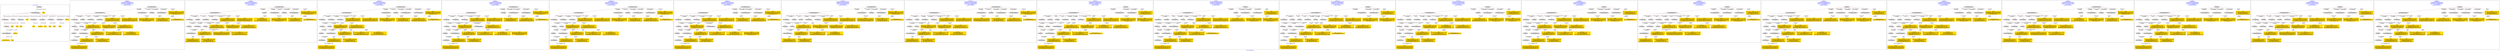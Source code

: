 digraph n0 {
fontcolor="blue"
remincross="true"
label="s10-s-18-artworks.json"
subgraph cluster_0 {
label="1-correct model"
n2[style="filled",color="white",fillcolor="lightgray",label="E12_Production1"];
n3[style="filled",color="white",fillcolor="lightgray",label="E21_Person1"];
n4[shape="plaintext",style="filled",fillcolor="gold",label="values"];
n5[style="filled",color="white",fillcolor="lightgray",label="E82_Actor_Appellation1"];
n6[shape="plaintext",style="filled",fillcolor="gold",label="auther_uri"];
n7[style="filled",color="white",fillcolor="lightgray",label="E22_Man-Made_Object1"];
n8[style="filled",color="white",fillcolor="lightgray",label="E35_Title1"];
n9[style="filled",color="white",fillcolor="lightgray",label="E8_Acquisition1"];
n10[shape="plaintext",style="filled",fillcolor="gold",label="values"];
n11[style="filled",color="white",fillcolor="lightgray",label="E54_Dimension1"];
n12[style="filled",color="white",fillcolor="lightgray",label="E57_Material1"];
n13[style="filled",color="white",fillcolor="lightgray",label="E78_Collection1"];
n14[style="filled",color="white",fillcolor="lightgray",label="E34_Inscription1"];
n15[shape="plaintext",style="filled",fillcolor="gold",label="object_uri"];
n16[shape="plaintext",style="filled",fillcolor="gold",label="values"];
n17[shape="plaintext",style="filled",fillcolor="gold",label="values"];
n18[style="filled",color="white",fillcolor="lightgray",label="E38_Image1"];
n19[shape="plaintext",style="filled",fillcolor="gold",label="values"];
n20[shape="plaintext",style="filled",fillcolor="gold",label="values"];
n21[shape="plaintext",style="filled",fillcolor="gold",label="material_uri"];
n22[shape="plaintext",style="filled",fillcolor="gold",label="values"];
n23[shape="plaintext",style="filled",fillcolor="gold",label="values"];
n24[shape="plaintext",style="filled",fillcolor="gold",label="values"];
n25[shape="plaintext",style="filled",fillcolor="gold",label="author_appellation_uri"];
n26[shape="plaintext",style="filled",fillcolor="gold",label="values"];
n27[shape="plaintext",style="filled",fillcolor="gold",label="values"];
}
subgraph cluster_1 {
label="candidate 0\nlink coherence:0.75\nnode coherence:0.8148148148148148\nconfidence:0.3926269806605717\nmapping score:0.43581393182512884\ncost:424.019594\n-precision:0.32-recall:0.36"
n29[style="filled",color="white",fillcolor="lightgray",label="E12_Production1"];
n30[style="filled",color="white",fillcolor="lightgray",label="E21_Person1"];
n31[style="filled",color="white",fillcolor="lightgray",label="E55_Type1"];
n32[style="filled",color="white",fillcolor="lightgray",label="E69_Death1"];
n33[style="filled",color="white",fillcolor="lightgray",label="E82_Actor_Appellation1"];
n34[style="filled",color="white",fillcolor="lightgray",label="E22_Man-Made_Object1"];
n35[style="filled",color="white",fillcolor="lightgray",label="E30_Right1"];
n36[style="filled",color="white",fillcolor="lightgray",label="E54_Dimension1"];
n37[style="filled",color="white",fillcolor="lightgray",label="E8_Acquisition1"];
n38[style="filled",color="white",fillcolor="lightgray",label="E33_Linguistic_Object2"];
n39[style="filled",color="white",fillcolor="lightgray",label="E52_Time-Span3"];
n40[style="filled",color="white",fillcolor="lightgray",label="E33_Linguistic_Object1"];
n41[style="filled",color="white",fillcolor="lightgray",label="E38_Image1"];
n42[style="filled",color="white",fillcolor="lightgray",label="E82_Actor_Appellation2"];
n43[shape="plaintext",style="filled",fillcolor="gold",label="object_uri\n[E22_Man-Made_Object,classLink,0.862]\n[E33_Linguistic_Object,P3_has_note,0.05]\n[E54_Dimension,P3_has_note,0.046]\n[E73_Information_Object,P3_has_note,0.042]"];
n44[shape="plaintext",style="filled",fillcolor="gold",label="values\n[E30_Right,P3_has_note,0.369]\n[E8_Acquisition,P3_has_note,0.369]\n[E33_Linguistic_Object,P3_has_note,0.153]\n[E73_Information_Object,P3_has_note,0.11]"];
n45[shape="plaintext",style="filled",fillcolor="gold",label="values\n[E8_Acquisition,P3_has_note,0.347]\n[E30_Right,P3_has_note,0.249]\n[E33_Linguistic_Object,P3_has_note,0.227]\n[E73_Information_Object,P3_has_note,0.177]"];
n46[shape="plaintext",style="filled",fillcolor="gold",label="values\n[E22_Man-Made_Object,classLink,0.691]\n[E38_Image,classLink,0.115]\n[E21_Person,classLink,0.105]\n[E82_Actor_Appellation,classLink,0.09]"];
n47[shape="plaintext",style="filled",fillcolor="gold",label="values\n[E54_Dimension,P3_has_note,0.544]\n[E22_Man-Made_Object,classLink,0.169]\n[E8_Acquisition,P3_has_note,0.145]\n[E30_Right,P3_has_note,0.143]"];
n48[shape="plaintext",style="filled",fillcolor="gold",label="auther_uri\n[E21_Person,classLink,0.384]\n[E82_Actor_Appellation,classLink,0.329]\n[E30_Right,P3_has_note,0.173]\n[E8_Acquisition,P3_has_note,0.113]"];
n49[shape="plaintext",style="filled",fillcolor="gold",label="values\n[E29_Design_or_Procedure,P3_has_note,0.482]\n[E55_Type,label,0.455]\n[E73_Information_Object,P3_has_note,0.034]\n[E33_Linguistic_Object,P3_has_note,0.029]"];
n50[shape="plaintext",style="filled",fillcolor="gold",label="values\n[E8_Acquisition,P3_has_note,0.324]\n[E30_Right,P3_has_note,0.278]\n[E82_Actor_Appellation,label,0.238]\n[E33_Linguistic_Object,P3_has_note,0.16]"];
n51[shape="plaintext",style="filled",fillcolor="gold",label="material_uri\n[E55_Type,classLink,0.328]\n[E57_Material,classLink,0.3]\n[E74_Group,classLink,0.293]\n[E29_Design_or_Procedure,P3_has_note,0.079]"];
n52[shape="plaintext",style="filled",fillcolor="gold",label="values\n[E22_Man-Made_Object,classLink,0.694]\n[E38_Image,classLink,0.114]\n[E21_Person,classLink,0.104]\n[E82_Actor_Appellation,classLink,0.089]"];
n53[shape="plaintext",style="filled",fillcolor="gold",label="values\n[E33_Linguistic_Object,P3_has_note,0.384]\n[E52_Time-Span,P82_at_some_time_within,0.327]\n[E52_Time-Span,P82b_end_of_the_end,0.155]\n[E22_Man-Made_Object,P3_has_note,0.134]"];
n54[shape="plaintext",style="filled",fillcolor="gold",label="values\n[E73_Information_Object,P3_has_note,0.361]\n[E33_Linguistic_Object,P3_has_note,0.278]\n[E22_Man-Made_Object,P3_has_note,0.251]\n[E35_Title,label,0.109]"];
n55[shape="plaintext",style="filled",fillcolor="gold",label="author_appellation_uri\n[E82_Actor_Appellation,classLink,1.0]"];
n56[shape="plaintext",style="filled",fillcolor="gold",label="values\n[E73_Information_Object,P3_has_note,0.306]\n[E33_Linguistic_Object,P3_has_note,0.28]\n[E22_Man-Made_Object,P3_has_note,0.241]\n[E35_Title,label,0.173]"];
n57[shape="plaintext",style="filled",fillcolor="gold",label="values\n[E73_Information_Object,P3_has_note,0.349]\n[E22_Man-Made_Object,P3_has_note,0.273]\n[E33_Linguistic_Object,P3_has_note,0.241]\n[E29_Design_or_Procedure,P3_has_note,0.137]"];
}
subgraph cluster_2 {
label="candidate 1\nlink coherence:0.75\nnode coherence:0.8214285714285714\nconfidence:0.3926269806605717\nmapping score:0.4269074062519366\ncost:424.019614\n-precision:0.32-recall:0.36"
n59[style="filled",color="white",fillcolor="lightgray",label="E12_Production1"];
n60[style="filled",color="white",fillcolor="lightgray",label="E21_Person1"];
n61[style="filled",color="white",fillcolor="lightgray",label="E52_Time-Span2"];
n62[style="filled",color="white",fillcolor="lightgray",label="E55_Type1"];
n63[style="filled",color="white",fillcolor="lightgray",label="E82_Actor_Appellation1"];
n64[style="filled",color="white",fillcolor="lightgray",label="E22_Man-Made_Object1"];
n65[style="filled",color="white",fillcolor="lightgray",label="E30_Right1"];
n66[style="filled",color="white",fillcolor="lightgray",label="E54_Dimension1"];
n67[style="filled",color="white",fillcolor="lightgray",label="E8_Acquisition1"];
n68[style="filled",color="white",fillcolor="lightgray",label="E33_Linguistic_Object2"];
n69[style="filled",color="white",fillcolor="lightgray",label="E55_Type2"];
n70[style="filled",color="white",fillcolor="lightgray",label="E33_Linguistic_Object1"];
n71[style="filled",color="white",fillcolor="lightgray",label="E38_Image1"];
n72[style="filled",color="white",fillcolor="lightgray",label="E82_Actor_Appellation2"];
n73[shape="plaintext",style="filled",fillcolor="gold",label="object_uri\n[E22_Man-Made_Object,classLink,0.862]\n[E33_Linguistic_Object,P3_has_note,0.05]\n[E54_Dimension,P3_has_note,0.046]\n[E73_Information_Object,P3_has_note,0.042]"];
n74[shape="plaintext",style="filled",fillcolor="gold",label="values\n[E30_Right,P3_has_note,0.369]\n[E8_Acquisition,P3_has_note,0.369]\n[E33_Linguistic_Object,P3_has_note,0.153]\n[E73_Information_Object,P3_has_note,0.11]"];
n75[shape="plaintext",style="filled",fillcolor="gold",label="values\n[E33_Linguistic_Object,P3_has_note,0.384]\n[E52_Time-Span,P82_at_some_time_within,0.327]\n[E52_Time-Span,P82b_end_of_the_end,0.155]\n[E22_Man-Made_Object,P3_has_note,0.134]"];
n76[shape="plaintext",style="filled",fillcolor="gold",label="values\n[E8_Acquisition,P3_has_note,0.347]\n[E30_Right,P3_has_note,0.249]\n[E33_Linguistic_Object,P3_has_note,0.227]\n[E73_Information_Object,P3_has_note,0.177]"];
n77[shape="plaintext",style="filled",fillcolor="gold",label="material_uri\n[E55_Type,classLink,0.328]\n[E57_Material,classLink,0.3]\n[E74_Group,classLink,0.293]\n[E29_Design_or_Procedure,P3_has_note,0.079]"];
n78[shape="plaintext",style="filled",fillcolor="gold",label="values\n[E22_Man-Made_Object,classLink,0.691]\n[E38_Image,classLink,0.115]\n[E21_Person,classLink,0.105]\n[E82_Actor_Appellation,classLink,0.09]"];
n79[shape="plaintext",style="filled",fillcolor="gold",label="values\n[E54_Dimension,P3_has_note,0.544]\n[E22_Man-Made_Object,classLink,0.169]\n[E8_Acquisition,P3_has_note,0.145]\n[E30_Right,P3_has_note,0.143]"];
n80[shape="plaintext",style="filled",fillcolor="gold",label="auther_uri\n[E21_Person,classLink,0.384]\n[E82_Actor_Appellation,classLink,0.329]\n[E30_Right,P3_has_note,0.173]\n[E8_Acquisition,P3_has_note,0.113]"];
n81[shape="plaintext",style="filled",fillcolor="gold",label="values\n[E29_Design_or_Procedure,P3_has_note,0.482]\n[E55_Type,label,0.455]\n[E73_Information_Object,P3_has_note,0.034]\n[E33_Linguistic_Object,P3_has_note,0.029]"];
n82[shape="plaintext",style="filled",fillcolor="gold",label="values\n[E8_Acquisition,P3_has_note,0.324]\n[E30_Right,P3_has_note,0.278]\n[E82_Actor_Appellation,label,0.238]\n[E33_Linguistic_Object,P3_has_note,0.16]"];
n83[shape="plaintext",style="filled",fillcolor="gold",label="values\n[E22_Man-Made_Object,classLink,0.694]\n[E38_Image,classLink,0.114]\n[E21_Person,classLink,0.104]\n[E82_Actor_Appellation,classLink,0.089]"];
n84[shape="plaintext",style="filled",fillcolor="gold",label="values\n[E73_Information_Object,P3_has_note,0.306]\n[E33_Linguistic_Object,P3_has_note,0.28]\n[E22_Man-Made_Object,P3_has_note,0.241]\n[E35_Title,label,0.173]"];
n85[shape="plaintext",style="filled",fillcolor="gold",label="author_appellation_uri\n[E82_Actor_Appellation,classLink,1.0]"];
n86[shape="plaintext",style="filled",fillcolor="gold",label="values\n[E73_Information_Object,P3_has_note,0.361]\n[E33_Linguistic_Object,P3_has_note,0.278]\n[E22_Man-Made_Object,P3_has_note,0.251]\n[E35_Title,label,0.109]"];
n87[shape="plaintext",style="filled",fillcolor="gold",label="values\n[E73_Information_Object,P3_has_note,0.349]\n[E22_Man-Made_Object,P3_has_note,0.273]\n[E33_Linguistic_Object,P3_has_note,0.241]\n[E29_Design_or_Procedure,P3_has_note,0.137]"];
}
subgraph cluster_3 {
label="candidate 10\nlink coherence:0.75\nnode coherence:0.8148148148148148\nconfidence:0.3753139979030041\nmapping score:0.4300429375726063\ncost:622.029596\n-precision:0.32-recall:0.36"
n89[style="filled",color="white",fillcolor="lightgray",label="E12_Production1"];
n90[style="filled",color="white",fillcolor="lightgray",label="E21_Person1"];
n91[style="filled",color="white",fillcolor="lightgray",label="E55_Type1"];
n92[style="filled",color="white",fillcolor="lightgray",label="E69_Death1"];
n93[style="filled",color="white",fillcolor="lightgray",label="E82_Actor_Appellation1"];
n94[style="filled",color="white",fillcolor="lightgray",label="E22_Man-Made_Object1"];
n95[style="filled",color="white",fillcolor="lightgray",label="E54_Dimension1"];
n96[style="filled",color="white",fillcolor="lightgray",label="E8_Acquisition1"];
n97[style="filled",color="white",fillcolor="lightgray",label="E33_Linguistic_Object2"];
n98[style="filled",color="white",fillcolor="lightgray",label="E52_Time-Span3"];
n99[style="filled",color="white",fillcolor="lightgray",label="E33_Linguistic_Object1"];
n100[style="filled",color="white",fillcolor="lightgray",label="E38_Image1"];
n101[style="filled",color="white",fillcolor="lightgray",label="E73_Information_Object1"];
n102[style="filled",color="white",fillcolor="lightgray",label="E82_Actor_Appellation2"];
n103[shape="plaintext",style="filled",fillcolor="gold",label="object_uri\n[E22_Man-Made_Object,classLink,0.862]\n[E33_Linguistic_Object,P3_has_note,0.05]\n[E54_Dimension,P3_has_note,0.046]\n[E73_Information_Object,P3_has_note,0.042]"];
n104[shape="plaintext",style="filled",fillcolor="gold",label="values\n[E8_Acquisition,P3_has_note,0.347]\n[E30_Right,P3_has_note,0.249]\n[E33_Linguistic_Object,P3_has_note,0.227]\n[E73_Information_Object,P3_has_note,0.177]"];
n105[shape="plaintext",style="filled",fillcolor="gold",label="values\n[E22_Man-Made_Object,classLink,0.691]\n[E38_Image,classLink,0.115]\n[E21_Person,classLink,0.105]\n[E82_Actor_Appellation,classLink,0.09]"];
n106[shape="plaintext",style="filled",fillcolor="gold",label="values\n[E54_Dimension,P3_has_note,0.544]\n[E22_Man-Made_Object,classLink,0.169]\n[E8_Acquisition,P3_has_note,0.145]\n[E30_Right,P3_has_note,0.143]"];
n107[shape="plaintext",style="filled",fillcolor="gold",label="auther_uri\n[E21_Person,classLink,0.384]\n[E82_Actor_Appellation,classLink,0.329]\n[E30_Right,P3_has_note,0.173]\n[E8_Acquisition,P3_has_note,0.113]"];
n108[shape="plaintext",style="filled",fillcolor="gold",label="values\n[E29_Design_or_Procedure,P3_has_note,0.482]\n[E55_Type,label,0.455]\n[E73_Information_Object,P3_has_note,0.034]\n[E33_Linguistic_Object,P3_has_note,0.029]"];
n109[shape="plaintext",style="filled",fillcolor="gold",label="values\n[E8_Acquisition,P3_has_note,0.324]\n[E30_Right,P3_has_note,0.278]\n[E82_Actor_Appellation,label,0.238]\n[E33_Linguistic_Object,P3_has_note,0.16]"];
n110[shape="plaintext",style="filled",fillcolor="gold",label="material_uri\n[E55_Type,classLink,0.328]\n[E57_Material,classLink,0.3]\n[E74_Group,classLink,0.293]\n[E29_Design_or_Procedure,P3_has_note,0.079]"];
n111[shape="plaintext",style="filled",fillcolor="gold",label="values\n[E22_Man-Made_Object,classLink,0.694]\n[E38_Image,classLink,0.114]\n[E21_Person,classLink,0.104]\n[E82_Actor_Appellation,classLink,0.089]"];
n112[shape="plaintext",style="filled",fillcolor="gold",label="values\n[E33_Linguistic_Object,P3_has_note,0.384]\n[E52_Time-Span,P82_at_some_time_within,0.327]\n[E52_Time-Span,P82b_end_of_the_end,0.155]\n[E22_Man-Made_Object,P3_has_note,0.134]"];
n113[shape="plaintext",style="filled",fillcolor="gold",label="values\n[E73_Information_Object,P3_has_note,0.361]\n[E33_Linguistic_Object,P3_has_note,0.278]\n[E22_Man-Made_Object,P3_has_note,0.251]\n[E35_Title,label,0.109]"];
n114[shape="plaintext",style="filled",fillcolor="gold",label="author_appellation_uri\n[E82_Actor_Appellation,classLink,1.0]"];
n115[shape="plaintext",style="filled",fillcolor="gold",label="values\n[E73_Information_Object,P3_has_note,0.306]\n[E33_Linguistic_Object,P3_has_note,0.28]\n[E22_Man-Made_Object,P3_has_note,0.241]\n[E35_Title,label,0.173]"];
n116[shape="plaintext",style="filled",fillcolor="gold",label="values\n[E30_Right,P3_has_note,0.369]\n[E8_Acquisition,P3_has_note,0.369]\n[E33_Linguistic_Object,P3_has_note,0.153]\n[E73_Information_Object,P3_has_note,0.11]"];
n117[shape="plaintext",style="filled",fillcolor="gold",label="values\n[E73_Information_Object,P3_has_note,0.349]\n[E22_Man-Made_Object,P3_has_note,0.273]\n[E33_Linguistic_Object,P3_has_note,0.241]\n[E29_Design_or_Procedure,P3_has_note,0.137]"];
}
subgraph cluster_4 {
label="candidate 11\nlink coherence:0.75\nnode coherence:0.8148148148148148\nconfidence:0.3753139979030041\nmapping score:0.4300429375726063\ncost:622.039598\n-precision:0.32-recall:0.36"
n119[style="filled",color="white",fillcolor="lightgray",label="E12_Production1"];
n120[style="filled",color="white",fillcolor="lightgray",label="E21_Person1"];
n121[style="filled",color="white",fillcolor="lightgray",label="E55_Type1"];
n122[style="filled",color="white",fillcolor="lightgray",label="E69_Death1"];
n123[style="filled",color="white",fillcolor="lightgray",label="E82_Actor_Appellation1"];
n124[style="filled",color="white",fillcolor="lightgray",label="E22_Man-Made_Object1"];
n125[style="filled",color="white",fillcolor="lightgray",label="E54_Dimension1"];
n126[style="filled",color="white",fillcolor="lightgray",label="E8_Acquisition1"];
n127[style="filled",color="white",fillcolor="lightgray",label="E33_Linguistic_Object2"];
n128[style="filled",color="white",fillcolor="lightgray",label="E52_Time-Span3"];
n129[style="filled",color="white",fillcolor="lightgray",label="E38_Image1"];
n130[style="filled",color="white",fillcolor="lightgray",label="E73_Information_Object1"];
n131[style="filled",color="white",fillcolor="lightgray",label="E82_Actor_Appellation2"];
n132[style="filled",color="white",fillcolor="lightgray",label="E33_Linguistic_Object1"];
n133[shape="plaintext",style="filled",fillcolor="gold",label="object_uri\n[E22_Man-Made_Object,classLink,0.862]\n[E33_Linguistic_Object,P3_has_note,0.05]\n[E54_Dimension,P3_has_note,0.046]\n[E73_Information_Object,P3_has_note,0.042]"];
n134[shape="plaintext",style="filled",fillcolor="gold",label="values\n[E8_Acquisition,P3_has_note,0.347]\n[E30_Right,P3_has_note,0.249]\n[E33_Linguistic_Object,P3_has_note,0.227]\n[E73_Information_Object,P3_has_note,0.177]"];
n135[shape="plaintext",style="filled",fillcolor="gold",label="values\n[E22_Man-Made_Object,classLink,0.691]\n[E38_Image,classLink,0.115]\n[E21_Person,classLink,0.105]\n[E82_Actor_Appellation,classLink,0.09]"];
n136[shape="plaintext",style="filled",fillcolor="gold",label="values\n[E54_Dimension,P3_has_note,0.544]\n[E22_Man-Made_Object,classLink,0.169]\n[E8_Acquisition,P3_has_note,0.145]\n[E30_Right,P3_has_note,0.143]"];
n137[shape="plaintext",style="filled",fillcolor="gold",label="auther_uri\n[E21_Person,classLink,0.384]\n[E82_Actor_Appellation,classLink,0.329]\n[E30_Right,P3_has_note,0.173]\n[E8_Acquisition,P3_has_note,0.113]"];
n138[shape="plaintext",style="filled",fillcolor="gold",label="values\n[E29_Design_or_Procedure,P3_has_note,0.482]\n[E55_Type,label,0.455]\n[E73_Information_Object,P3_has_note,0.034]\n[E33_Linguistic_Object,P3_has_note,0.029]"];
n139[shape="plaintext",style="filled",fillcolor="gold",label="values\n[E8_Acquisition,P3_has_note,0.324]\n[E30_Right,P3_has_note,0.278]\n[E82_Actor_Appellation,label,0.238]\n[E33_Linguistic_Object,P3_has_note,0.16]"];
n140[shape="plaintext",style="filled",fillcolor="gold",label="material_uri\n[E55_Type,classLink,0.328]\n[E57_Material,classLink,0.3]\n[E74_Group,classLink,0.293]\n[E29_Design_or_Procedure,P3_has_note,0.079]"];
n141[shape="plaintext",style="filled",fillcolor="gold",label="values\n[E22_Man-Made_Object,classLink,0.694]\n[E38_Image,classLink,0.114]\n[E21_Person,classLink,0.104]\n[E82_Actor_Appellation,classLink,0.089]"];
n142[shape="plaintext",style="filled",fillcolor="gold",label="values\n[E33_Linguistic_Object,P3_has_note,0.384]\n[E52_Time-Span,P82_at_some_time_within,0.327]\n[E52_Time-Span,P82b_end_of_the_end,0.155]\n[E22_Man-Made_Object,P3_has_note,0.134]"];
n143[shape="plaintext",style="filled",fillcolor="gold",label="values\n[E73_Information_Object,P3_has_note,0.361]\n[E33_Linguistic_Object,P3_has_note,0.278]\n[E22_Man-Made_Object,P3_has_note,0.251]\n[E35_Title,label,0.109]"];
n144[shape="plaintext",style="filled",fillcolor="gold",label="author_appellation_uri\n[E82_Actor_Appellation,classLink,1.0]"];
n145[shape="plaintext",style="filled",fillcolor="gold",label="values\n[E73_Information_Object,P3_has_note,0.306]\n[E33_Linguistic_Object,P3_has_note,0.28]\n[E22_Man-Made_Object,P3_has_note,0.241]\n[E35_Title,label,0.173]"];
n146[shape="plaintext",style="filled",fillcolor="gold",label="values\n[E30_Right,P3_has_note,0.369]\n[E8_Acquisition,P3_has_note,0.369]\n[E33_Linguistic_Object,P3_has_note,0.153]\n[E73_Information_Object,P3_has_note,0.11]"];
n147[shape="plaintext",style="filled",fillcolor="gold",label="values\n[E73_Information_Object,P3_has_note,0.349]\n[E22_Man-Made_Object,P3_has_note,0.273]\n[E33_Linguistic_Object,P3_has_note,0.241]\n[E29_Design_or_Procedure,P3_has_note,0.137]"];
}
subgraph cluster_5 {
label="candidate 12\nlink coherence:0.75\nnode coherence:0.8148148148148148\nconfidence:0.37530011107222233\nmapping score:0.43003830862901243\ncost:622.029596\n-precision:0.29-recall:0.32"
n149[style="filled",color="white",fillcolor="lightgray",label="E12_Production1"];
n150[style="filled",color="white",fillcolor="lightgray",label="E21_Person1"];
n151[style="filled",color="white",fillcolor="lightgray",label="E55_Type1"];
n152[style="filled",color="white",fillcolor="lightgray",label="E69_Death1"];
n153[style="filled",color="white",fillcolor="lightgray",label="E82_Actor_Appellation1"];
n154[style="filled",color="white",fillcolor="lightgray",label="E22_Man-Made_Object1"];
n155[style="filled",color="white",fillcolor="lightgray",label="E54_Dimension1"];
n156[style="filled",color="white",fillcolor="lightgray",label="E8_Acquisition1"];
n157[style="filled",color="white",fillcolor="lightgray",label="E33_Linguistic_Object2"];
n158[style="filled",color="white",fillcolor="lightgray",label="E52_Time-Span3"];
n159[style="filled",color="white",fillcolor="lightgray",label="E33_Linguistic_Object1"];
n160[style="filled",color="white",fillcolor="lightgray",label="E38_Image1"];
n161[style="filled",color="white",fillcolor="lightgray",label="E73_Information_Object1"];
n162[style="filled",color="white",fillcolor="lightgray",label="E82_Actor_Appellation2"];
n163[shape="plaintext",style="filled",fillcolor="gold",label="object_uri\n[E22_Man-Made_Object,classLink,0.862]\n[E33_Linguistic_Object,P3_has_note,0.05]\n[E54_Dimension,P3_has_note,0.046]\n[E73_Information_Object,P3_has_note,0.042]"];
n164[shape="plaintext",style="filled",fillcolor="gold",label="values\n[E8_Acquisition,P3_has_note,0.347]\n[E30_Right,P3_has_note,0.249]\n[E33_Linguistic_Object,P3_has_note,0.227]\n[E73_Information_Object,P3_has_note,0.177]"];
n165[shape="plaintext",style="filled",fillcolor="gold",label="values\n[E22_Man-Made_Object,classLink,0.694]\n[E38_Image,classLink,0.114]\n[E21_Person,classLink,0.104]\n[E82_Actor_Appellation,classLink,0.089]"];
n166[shape="plaintext",style="filled",fillcolor="gold",label="values\n[E54_Dimension,P3_has_note,0.544]\n[E22_Man-Made_Object,classLink,0.169]\n[E8_Acquisition,P3_has_note,0.145]\n[E30_Right,P3_has_note,0.143]"];
n167[shape="plaintext",style="filled",fillcolor="gold",label="auther_uri\n[E21_Person,classLink,0.384]\n[E82_Actor_Appellation,classLink,0.329]\n[E30_Right,P3_has_note,0.173]\n[E8_Acquisition,P3_has_note,0.113]"];
n168[shape="plaintext",style="filled",fillcolor="gold",label="values\n[E29_Design_or_Procedure,P3_has_note,0.482]\n[E55_Type,label,0.455]\n[E73_Information_Object,P3_has_note,0.034]\n[E33_Linguistic_Object,P3_has_note,0.029]"];
n169[shape="plaintext",style="filled",fillcolor="gold",label="values\n[E8_Acquisition,P3_has_note,0.324]\n[E30_Right,P3_has_note,0.278]\n[E82_Actor_Appellation,label,0.238]\n[E33_Linguistic_Object,P3_has_note,0.16]"];
n170[shape="plaintext",style="filled",fillcolor="gold",label="material_uri\n[E55_Type,classLink,0.328]\n[E57_Material,classLink,0.3]\n[E74_Group,classLink,0.293]\n[E29_Design_or_Procedure,P3_has_note,0.079]"];
n171[shape="plaintext",style="filled",fillcolor="gold",label="values\n[E22_Man-Made_Object,classLink,0.691]\n[E38_Image,classLink,0.115]\n[E21_Person,classLink,0.105]\n[E82_Actor_Appellation,classLink,0.09]"];
n172[shape="plaintext",style="filled",fillcolor="gold",label="values\n[E33_Linguistic_Object,P3_has_note,0.384]\n[E52_Time-Span,P82_at_some_time_within,0.327]\n[E52_Time-Span,P82b_end_of_the_end,0.155]\n[E22_Man-Made_Object,P3_has_note,0.134]"];
n173[shape="plaintext",style="filled",fillcolor="gold",label="values\n[E73_Information_Object,P3_has_note,0.361]\n[E33_Linguistic_Object,P3_has_note,0.278]\n[E22_Man-Made_Object,P3_has_note,0.251]\n[E35_Title,label,0.109]"];
n174[shape="plaintext",style="filled",fillcolor="gold",label="author_appellation_uri\n[E82_Actor_Appellation,classLink,1.0]"];
n175[shape="plaintext",style="filled",fillcolor="gold",label="values\n[E73_Information_Object,P3_has_note,0.306]\n[E33_Linguistic_Object,P3_has_note,0.28]\n[E22_Man-Made_Object,P3_has_note,0.241]\n[E35_Title,label,0.173]"];
n176[shape="plaintext",style="filled",fillcolor="gold",label="values\n[E30_Right,P3_has_note,0.369]\n[E8_Acquisition,P3_has_note,0.369]\n[E33_Linguistic_Object,P3_has_note,0.153]\n[E73_Information_Object,P3_has_note,0.11]"];
n177[shape="plaintext",style="filled",fillcolor="gold",label="values\n[E73_Information_Object,P3_has_note,0.349]\n[E22_Man-Made_Object,P3_has_note,0.273]\n[E33_Linguistic_Object,P3_has_note,0.241]\n[E29_Design_or_Procedure,P3_has_note,0.137]"];
}
subgraph cluster_6 {
label="candidate 13\nlink coherence:0.75\nnode coherence:0.8148148148148148\nconfidence:0.37530011107222233\nmapping score:0.43003830862901243\ncost:622.039598\n-precision:0.29-recall:0.32"
n179[style="filled",color="white",fillcolor="lightgray",label="E12_Production1"];
n180[style="filled",color="white",fillcolor="lightgray",label="E21_Person1"];
n181[style="filled",color="white",fillcolor="lightgray",label="E55_Type1"];
n182[style="filled",color="white",fillcolor="lightgray",label="E69_Death1"];
n183[style="filled",color="white",fillcolor="lightgray",label="E82_Actor_Appellation1"];
n184[style="filled",color="white",fillcolor="lightgray",label="E22_Man-Made_Object1"];
n185[style="filled",color="white",fillcolor="lightgray",label="E54_Dimension1"];
n186[style="filled",color="white",fillcolor="lightgray",label="E8_Acquisition1"];
n187[style="filled",color="white",fillcolor="lightgray",label="E33_Linguistic_Object2"];
n188[style="filled",color="white",fillcolor="lightgray",label="E52_Time-Span3"];
n189[style="filled",color="white",fillcolor="lightgray",label="E38_Image1"];
n190[style="filled",color="white",fillcolor="lightgray",label="E73_Information_Object1"];
n191[style="filled",color="white",fillcolor="lightgray",label="E82_Actor_Appellation2"];
n192[style="filled",color="white",fillcolor="lightgray",label="E33_Linguistic_Object1"];
n193[shape="plaintext",style="filled",fillcolor="gold",label="object_uri\n[E22_Man-Made_Object,classLink,0.862]\n[E33_Linguistic_Object,P3_has_note,0.05]\n[E54_Dimension,P3_has_note,0.046]\n[E73_Information_Object,P3_has_note,0.042]"];
n194[shape="plaintext",style="filled",fillcolor="gold",label="values\n[E8_Acquisition,P3_has_note,0.347]\n[E30_Right,P3_has_note,0.249]\n[E33_Linguistic_Object,P3_has_note,0.227]\n[E73_Information_Object,P3_has_note,0.177]"];
n195[shape="plaintext",style="filled",fillcolor="gold",label="values\n[E22_Man-Made_Object,classLink,0.694]\n[E38_Image,classLink,0.114]\n[E21_Person,classLink,0.104]\n[E82_Actor_Appellation,classLink,0.089]"];
n196[shape="plaintext",style="filled",fillcolor="gold",label="values\n[E54_Dimension,P3_has_note,0.544]\n[E22_Man-Made_Object,classLink,0.169]\n[E8_Acquisition,P3_has_note,0.145]\n[E30_Right,P3_has_note,0.143]"];
n197[shape="plaintext",style="filled",fillcolor="gold",label="auther_uri\n[E21_Person,classLink,0.384]\n[E82_Actor_Appellation,classLink,0.329]\n[E30_Right,P3_has_note,0.173]\n[E8_Acquisition,P3_has_note,0.113]"];
n198[shape="plaintext",style="filled",fillcolor="gold",label="values\n[E29_Design_or_Procedure,P3_has_note,0.482]\n[E55_Type,label,0.455]\n[E73_Information_Object,P3_has_note,0.034]\n[E33_Linguistic_Object,P3_has_note,0.029]"];
n199[shape="plaintext",style="filled",fillcolor="gold",label="values\n[E8_Acquisition,P3_has_note,0.324]\n[E30_Right,P3_has_note,0.278]\n[E82_Actor_Appellation,label,0.238]\n[E33_Linguistic_Object,P3_has_note,0.16]"];
n200[shape="plaintext",style="filled",fillcolor="gold",label="material_uri\n[E55_Type,classLink,0.328]\n[E57_Material,classLink,0.3]\n[E74_Group,classLink,0.293]\n[E29_Design_or_Procedure,P3_has_note,0.079]"];
n201[shape="plaintext",style="filled",fillcolor="gold",label="values\n[E22_Man-Made_Object,classLink,0.691]\n[E38_Image,classLink,0.115]\n[E21_Person,classLink,0.105]\n[E82_Actor_Appellation,classLink,0.09]"];
n202[shape="plaintext",style="filled",fillcolor="gold",label="values\n[E33_Linguistic_Object,P3_has_note,0.384]\n[E52_Time-Span,P82_at_some_time_within,0.327]\n[E52_Time-Span,P82b_end_of_the_end,0.155]\n[E22_Man-Made_Object,P3_has_note,0.134]"];
n203[shape="plaintext",style="filled",fillcolor="gold",label="values\n[E73_Information_Object,P3_has_note,0.361]\n[E33_Linguistic_Object,P3_has_note,0.278]\n[E22_Man-Made_Object,P3_has_note,0.251]\n[E35_Title,label,0.109]"];
n204[shape="plaintext",style="filled",fillcolor="gold",label="author_appellation_uri\n[E82_Actor_Appellation,classLink,1.0]"];
n205[shape="plaintext",style="filled",fillcolor="gold",label="values\n[E73_Information_Object,P3_has_note,0.306]\n[E33_Linguistic_Object,P3_has_note,0.28]\n[E22_Man-Made_Object,P3_has_note,0.241]\n[E35_Title,label,0.173]"];
n206[shape="plaintext",style="filled",fillcolor="gold",label="values\n[E30_Right,P3_has_note,0.369]\n[E8_Acquisition,P3_has_note,0.369]\n[E33_Linguistic_Object,P3_has_note,0.153]\n[E73_Information_Object,P3_has_note,0.11]"];
n207[shape="plaintext",style="filled",fillcolor="gold",label="values\n[E73_Information_Object,P3_has_note,0.349]\n[E22_Man-Made_Object,P3_has_note,0.273]\n[E33_Linguistic_Object,P3_has_note,0.241]\n[E29_Design_or_Procedure,P3_has_note,0.137]"];
}
subgraph cluster_7 {
label="candidate 14\nlink coherence:0.7407407407407407\nnode coherence:0.8148148148148148\nconfidence:0.38928543811053246\nmapping score:0.43470008430844914\ncost:423.019634\n-precision:0.41-recall:0.44"
n209[style="filled",color="white",fillcolor="lightgray",label="E12_Production1"];
n210[style="filled",color="white",fillcolor="lightgray",label="E21_Person1"];
n211[style="filled",color="white",fillcolor="lightgray",label="E55_Type1"];
n212[style="filled",color="white",fillcolor="lightgray",label="E82_Actor_Appellation1"];
n213[style="filled",color="white",fillcolor="lightgray",label="E22_Man-Made_Object1"];
n214[style="filled",color="white",fillcolor="lightgray",label="E30_Right1"];
n215[style="filled",color="white",fillcolor="lightgray",label="E35_Title1"];
n216[style="filled",color="white",fillcolor="lightgray",label="E54_Dimension1"];
n217[style="filled",color="white",fillcolor="lightgray",label="E8_Acquisition1"];
n218[style="filled",color="white",fillcolor="lightgray",label="E33_Linguistic_Object2"];
n219[style="filled",color="white",fillcolor="lightgray",label="E33_Linguistic_Object1"];
n220[style="filled",color="white",fillcolor="lightgray",label="E38_Image1"];
n221[style="filled",color="white",fillcolor="lightgray",label="E82_Actor_Appellation2"];
n222[shape="plaintext",style="filled",fillcolor="gold",label="values\n[E73_Information_Object,P3_has_note,0.306]\n[E33_Linguistic_Object,P3_has_note,0.28]\n[E22_Man-Made_Object,P3_has_note,0.241]\n[E35_Title,label,0.173]"];
n223[shape="plaintext",style="filled",fillcolor="gold",label="object_uri\n[E22_Man-Made_Object,classLink,0.862]\n[E33_Linguistic_Object,P3_has_note,0.05]\n[E54_Dimension,P3_has_note,0.046]\n[E73_Information_Object,P3_has_note,0.042]"];
n224[shape="plaintext",style="filled",fillcolor="gold",label="values\n[E30_Right,P3_has_note,0.369]\n[E8_Acquisition,P3_has_note,0.369]\n[E33_Linguistic_Object,P3_has_note,0.153]\n[E73_Information_Object,P3_has_note,0.11]"];
n225[shape="plaintext",style="filled",fillcolor="gold",label="values\n[E8_Acquisition,P3_has_note,0.347]\n[E30_Right,P3_has_note,0.249]\n[E33_Linguistic_Object,P3_has_note,0.227]\n[E73_Information_Object,P3_has_note,0.177]"];
n226[shape="plaintext",style="filled",fillcolor="gold",label="values\n[E22_Man-Made_Object,classLink,0.691]\n[E38_Image,classLink,0.115]\n[E21_Person,classLink,0.105]\n[E82_Actor_Appellation,classLink,0.09]"];
n227[shape="plaintext",style="filled",fillcolor="gold",label="values\n[E54_Dimension,P3_has_note,0.544]\n[E22_Man-Made_Object,classLink,0.169]\n[E8_Acquisition,P3_has_note,0.145]\n[E30_Right,P3_has_note,0.143]"];
n228[shape="plaintext",style="filled",fillcolor="gold",label="auther_uri\n[E21_Person,classLink,0.384]\n[E82_Actor_Appellation,classLink,0.329]\n[E30_Right,P3_has_note,0.173]\n[E8_Acquisition,P3_has_note,0.113]"];
n229[shape="plaintext",style="filled",fillcolor="gold",label="values\n[E29_Design_or_Procedure,P3_has_note,0.482]\n[E55_Type,label,0.455]\n[E73_Information_Object,P3_has_note,0.034]\n[E33_Linguistic_Object,P3_has_note,0.029]"];
n230[shape="plaintext",style="filled",fillcolor="gold",label="values\n[E8_Acquisition,P3_has_note,0.324]\n[E30_Right,P3_has_note,0.278]\n[E82_Actor_Appellation,label,0.238]\n[E33_Linguistic_Object,P3_has_note,0.16]"];
n231[shape="plaintext",style="filled",fillcolor="gold",label="material_uri\n[E55_Type,classLink,0.328]\n[E57_Material,classLink,0.3]\n[E74_Group,classLink,0.293]\n[E29_Design_or_Procedure,P3_has_note,0.079]"];
n232[shape="plaintext",style="filled",fillcolor="gold",label="values\n[E22_Man-Made_Object,classLink,0.694]\n[E38_Image,classLink,0.114]\n[E21_Person,classLink,0.104]\n[E82_Actor_Appellation,classLink,0.089]"];
n233[shape="plaintext",style="filled",fillcolor="gold",label="values\n[E33_Linguistic_Object,P3_has_note,0.384]\n[E52_Time-Span,P82_at_some_time_within,0.327]\n[E52_Time-Span,P82b_end_of_the_end,0.155]\n[E22_Man-Made_Object,P3_has_note,0.134]"];
n234[shape="plaintext",style="filled",fillcolor="gold",label="author_appellation_uri\n[E82_Actor_Appellation,classLink,1.0]"];
n235[shape="plaintext",style="filled",fillcolor="gold",label="values\n[E73_Information_Object,P3_has_note,0.361]\n[E33_Linguistic_Object,P3_has_note,0.278]\n[E22_Man-Made_Object,P3_has_note,0.251]\n[E35_Title,label,0.109]"];
n236[shape="plaintext",style="filled",fillcolor="gold",label="values\n[E73_Information_Object,P3_has_note,0.349]\n[E22_Man-Made_Object,P3_has_note,0.273]\n[E33_Linguistic_Object,P3_has_note,0.241]\n[E29_Design_or_Procedure,P3_has_note,0.137]"];
}
subgraph cluster_8 {
label="candidate 15\nlink coherence:0.7407407407407407\nnode coherence:0.8148148148148148\nconfidence:0.3719724553529648\nmapping score:0.42892909005592655\ncost:621.029636\n-precision:0.41-recall:0.44"
n238[style="filled",color="white",fillcolor="lightgray",label="E12_Production1"];
n239[style="filled",color="white",fillcolor="lightgray",label="E21_Person1"];
n240[style="filled",color="white",fillcolor="lightgray",label="E55_Type1"];
n241[style="filled",color="white",fillcolor="lightgray",label="E82_Actor_Appellation1"];
n242[style="filled",color="white",fillcolor="lightgray",label="E22_Man-Made_Object1"];
n243[style="filled",color="white",fillcolor="lightgray",label="E35_Title1"];
n244[style="filled",color="white",fillcolor="lightgray",label="E54_Dimension1"];
n245[style="filled",color="white",fillcolor="lightgray",label="E8_Acquisition1"];
n246[style="filled",color="white",fillcolor="lightgray",label="E33_Linguistic_Object2"];
n247[style="filled",color="white",fillcolor="lightgray",label="E33_Linguistic_Object1"];
n248[style="filled",color="white",fillcolor="lightgray",label="E38_Image1"];
n249[style="filled",color="white",fillcolor="lightgray",label="E73_Information_Object1"];
n250[style="filled",color="white",fillcolor="lightgray",label="E82_Actor_Appellation2"];
n251[shape="plaintext",style="filled",fillcolor="gold",label="values\n[E73_Information_Object,P3_has_note,0.306]\n[E33_Linguistic_Object,P3_has_note,0.28]\n[E22_Man-Made_Object,P3_has_note,0.241]\n[E35_Title,label,0.173]"];
n252[shape="plaintext",style="filled",fillcolor="gold",label="object_uri\n[E22_Man-Made_Object,classLink,0.862]\n[E33_Linguistic_Object,P3_has_note,0.05]\n[E54_Dimension,P3_has_note,0.046]\n[E73_Information_Object,P3_has_note,0.042]"];
n253[shape="plaintext",style="filled",fillcolor="gold",label="values\n[E8_Acquisition,P3_has_note,0.347]\n[E30_Right,P3_has_note,0.249]\n[E33_Linguistic_Object,P3_has_note,0.227]\n[E73_Information_Object,P3_has_note,0.177]"];
n254[shape="plaintext",style="filled",fillcolor="gold",label="values\n[E22_Man-Made_Object,classLink,0.691]\n[E38_Image,classLink,0.115]\n[E21_Person,classLink,0.105]\n[E82_Actor_Appellation,classLink,0.09]"];
n255[shape="plaintext",style="filled",fillcolor="gold",label="values\n[E54_Dimension,P3_has_note,0.544]\n[E22_Man-Made_Object,classLink,0.169]\n[E8_Acquisition,P3_has_note,0.145]\n[E30_Right,P3_has_note,0.143]"];
n256[shape="plaintext",style="filled",fillcolor="gold",label="auther_uri\n[E21_Person,classLink,0.384]\n[E82_Actor_Appellation,classLink,0.329]\n[E30_Right,P3_has_note,0.173]\n[E8_Acquisition,P3_has_note,0.113]"];
n257[shape="plaintext",style="filled",fillcolor="gold",label="values\n[E29_Design_or_Procedure,P3_has_note,0.482]\n[E55_Type,label,0.455]\n[E73_Information_Object,P3_has_note,0.034]\n[E33_Linguistic_Object,P3_has_note,0.029]"];
n258[shape="plaintext",style="filled",fillcolor="gold",label="values\n[E8_Acquisition,P3_has_note,0.324]\n[E30_Right,P3_has_note,0.278]\n[E82_Actor_Appellation,label,0.238]\n[E33_Linguistic_Object,P3_has_note,0.16]"];
n259[shape="plaintext",style="filled",fillcolor="gold",label="material_uri\n[E55_Type,classLink,0.328]\n[E57_Material,classLink,0.3]\n[E74_Group,classLink,0.293]\n[E29_Design_or_Procedure,P3_has_note,0.079]"];
n260[shape="plaintext",style="filled",fillcolor="gold",label="values\n[E22_Man-Made_Object,classLink,0.694]\n[E38_Image,classLink,0.114]\n[E21_Person,classLink,0.104]\n[E82_Actor_Appellation,classLink,0.089]"];
n261[shape="plaintext",style="filled",fillcolor="gold",label="values\n[E33_Linguistic_Object,P3_has_note,0.384]\n[E52_Time-Span,P82_at_some_time_within,0.327]\n[E52_Time-Span,P82b_end_of_the_end,0.155]\n[E22_Man-Made_Object,P3_has_note,0.134]"];
n262[shape="plaintext",style="filled",fillcolor="gold",label="author_appellation_uri\n[E82_Actor_Appellation,classLink,1.0]"];
n263[shape="plaintext",style="filled",fillcolor="gold",label="values\n[E73_Information_Object,P3_has_note,0.361]\n[E33_Linguistic_Object,P3_has_note,0.278]\n[E22_Man-Made_Object,P3_has_note,0.251]\n[E35_Title,label,0.109]"];
n264[shape="plaintext",style="filled",fillcolor="gold",label="values\n[E30_Right,P3_has_note,0.369]\n[E8_Acquisition,P3_has_note,0.369]\n[E33_Linguistic_Object,P3_has_note,0.153]\n[E73_Information_Object,P3_has_note,0.11]"];
n265[shape="plaintext",style="filled",fillcolor="gold",label="values\n[E73_Information_Object,P3_has_note,0.349]\n[E22_Man-Made_Object,P3_has_note,0.273]\n[E33_Linguistic_Object,P3_has_note,0.241]\n[E29_Design_or_Procedure,P3_has_note,0.137]"];
}
subgraph cluster_9 {
label="candidate 16\nlink coherence:0.7333333333333333\nnode coherence:0.8214285714285714\nconfidence:0.3926269806605717\nmapping score:0.4269074062519366\ncost:327.019564\n-precision:0.33-recall:0.4"
n267[style="filled",color="white",fillcolor="lightgray",label="E12_Production1"];
n268[style="filled",color="white",fillcolor="lightgray",label="E21_Person1"];
n269[style="filled",color="white",fillcolor="lightgray",label="E55_Type1"];
n270[style="filled",color="white",fillcolor="lightgray",label="E67_Birth1"];
n271[style="filled",color="white",fillcolor="lightgray",label="E82_Actor_Appellation1"];
n272[style="filled",color="white",fillcolor="lightgray",label="E21_Person2"];
n273[style="filled",color="white",fillcolor="lightgray",label="E82_Actor_Appellation2"];
n274[style="filled",color="white",fillcolor="lightgray",label="E22_Man-Made_Object1"];
n275[style="filled",color="white",fillcolor="lightgray",label="E30_Right1"];
n276[style="filled",color="white",fillcolor="lightgray",label="E54_Dimension1"];
n277[style="filled",color="white",fillcolor="lightgray",label="E55_Type2"];
n278[style="filled",color="white",fillcolor="lightgray",label="E8_Acquisition1"];
n279[style="filled",color="white",fillcolor="lightgray",label="E38_Image1"];
n280[style="filled",color="white",fillcolor="lightgray",label="E52_Time-Span1"];
n281[style="filled",color="white",fillcolor="lightgray",label="E33_Linguistic_Object1"];
n282[style="filled",color="white",fillcolor="lightgray",label="E33_Linguistic_Object2"];
n283[shape="plaintext",style="filled",fillcolor="gold",label="object_uri\n[E22_Man-Made_Object,classLink,0.862]\n[E33_Linguistic_Object,P3_has_note,0.05]\n[E54_Dimension,P3_has_note,0.046]\n[E73_Information_Object,P3_has_note,0.042]"];
n284[shape="plaintext",style="filled",fillcolor="gold",label="values\n[E33_Linguistic_Object,P3_has_note,0.384]\n[E52_Time-Span,P82_at_some_time_within,0.327]\n[E52_Time-Span,P82b_end_of_the_end,0.155]\n[E22_Man-Made_Object,P3_has_note,0.134]"];
n285[shape="plaintext",style="filled",fillcolor="gold",label="values\n[E30_Right,P3_has_note,0.369]\n[E8_Acquisition,P3_has_note,0.369]\n[E33_Linguistic_Object,P3_has_note,0.153]\n[E73_Information_Object,P3_has_note,0.11]"];
n286[shape="plaintext",style="filled",fillcolor="gold",label="values\n[E8_Acquisition,P3_has_note,0.347]\n[E30_Right,P3_has_note,0.249]\n[E33_Linguistic_Object,P3_has_note,0.227]\n[E73_Information_Object,P3_has_note,0.177]"];
n287[shape="plaintext",style="filled",fillcolor="gold",label="material_uri\n[E55_Type,classLink,0.328]\n[E57_Material,classLink,0.3]\n[E74_Group,classLink,0.293]\n[E29_Design_or_Procedure,P3_has_note,0.079]"];
n288[shape="plaintext",style="filled",fillcolor="gold",label="values\n[E22_Man-Made_Object,classLink,0.691]\n[E38_Image,classLink,0.115]\n[E21_Person,classLink,0.105]\n[E82_Actor_Appellation,classLink,0.09]"];
n289[shape="plaintext",style="filled",fillcolor="gold",label="values\n[E54_Dimension,P3_has_note,0.544]\n[E22_Man-Made_Object,classLink,0.169]\n[E8_Acquisition,P3_has_note,0.145]\n[E30_Right,P3_has_note,0.143]"];
n290[shape="plaintext",style="filled",fillcolor="gold",label="auther_uri\n[E21_Person,classLink,0.384]\n[E82_Actor_Appellation,classLink,0.329]\n[E30_Right,P3_has_note,0.173]\n[E8_Acquisition,P3_has_note,0.113]"];
n291[shape="plaintext",style="filled",fillcolor="gold",label="values\n[E29_Design_or_Procedure,P3_has_note,0.482]\n[E55_Type,label,0.455]\n[E73_Information_Object,P3_has_note,0.034]\n[E33_Linguistic_Object,P3_has_note,0.029]"];
n292[shape="plaintext",style="filled",fillcolor="gold",label="values\n[E8_Acquisition,P3_has_note,0.324]\n[E30_Right,P3_has_note,0.278]\n[E82_Actor_Appellation,label,0.238]\n[E33_Linguistic_Object,P3_has_note,0.16]"];
n293[shape="plaintext",style="filled",fillcolor="gold",label="values\n[E22_Man-Made_Object,classLink,0.694]\n[E38_Image,classLink,0.114]\n[E21_Person,classLink,0.104]\n[E82_Actor_Appellation,classLink,0.089]"];
n294[shape="plaintext",style="filled",fillcolor="gold",label="values\n[E73_Information_Object,P3_has_note,0.361]\n[E33_Linguistic_Object,P3_has_note,0.278]\n[E22_Man-Made_Object,P3_has_note,0.251]\n[E35_Title,label,0.109]"];
n295[shape="plaintext",style="filled",fillcolor="gold",label="author_appellation_uri\n[E82_Actor_Appellation,classLink,1.0]"];
n296[shape="plaintext",style="filled",fillcolor="gold",label="values\n[E73_Information_Object,P3_has_note,0.306]\n[E33_Linguistic_Object,P3_has_note,0.28]\n[E22_Man-Made_Object,P3_has_note,0.241]\n[E35_Title,label,0.173]"];
n297[shape="plaintext",style="filled",fillcolor="gold",label="values\n[E73_Information_Object,P3_has_note,0.349]\n[E22_Man-Made_Object,P3_has_note,0.273]\n[E33_Linguistic_Object,P3_has_note,0.241]\n[E29_Design_or_Procedure,P3_has_note,0.137]"];
}
subgraph cluster_10 {
label="candidate 17\nlink coherence:0.7333333333333333\nnode coherence:0.8214285714285714\nconfidence:0.3926269806605717\nmapping score:0.4269074062519366\ncost:426.029566\n-precision:0.33-recall:0.4"
n299[style="filled",color="white",fillcolor="lightgray",label="E12_Production1"];
n300[style="filled",color="white",fillcolor="lightgray",label="E21_Person1"];
n301[style="filled",color="white",fillcolor="lightgray",label="E55_Type1"];
n302[style="filled",color="white",fillcolor="lightgray",label="E67_Birth1"];
n303[style="filled",color="white",fillcolor="lightgray",label="E82_Actor_Appellation1"];
n304[style="filled",color="white",fillcolor="lightgray",label="E21_Person2"];
n305[style="filled",color="white",fillcolor="lightgray",label="E82_Actor_Appellation2"];
n306[style="filled",color="white",fillcolor="lightgray",label="E22_Man-Made_Object1"];
n307[style="filled",color="white",fillcolor="lightgray",label="E54_Dimension1"];
n308[style="filled",color="white",fillcolor="lightgray",label="E55_Type2"];
n309[style="filled",color="white",fillcolor="lightgray",label="E8_Acquisition1"];
n310[style="filled",color="white",fillcolor="lightgray",label="E38_Image1"];
n311[style="filled",color="white",fillcolor="lightgray",label="E52_Time-Span1"];
n312[style="filled",color="white",fillcolor="lightgray",label="E30_Right1"];
n313[style="filled",color="white",fillcolor="lightgray",label="E33_Linguistic_Object1"];
n314[style="filled",color="white",fillcolor="lightgray",label="E33_Linguistic_Object2"];
n315[shape="plaintext",style="filled",fillcolor="gold",label="object_uri\n[E22_Man-Made_Object,classLink,0.862]\n[E33_Linguistic_Object,P3_has_note,0.05]\n[E54_Dimension,P3_has_note,0.046]\n[E73_Information_Object,P3_has_note,0.042]"];
n316[shape="plaintext",style="filled",fillcolor="gold",label="values\n[E33_Linguistic_Object,P3_has_note,0.384]\n[E52_Time-Span,P82_at_some_time_within,0.327]\n[E52_Time-Span,P82b_end_of_the_end,0.155]\n[E22_Man-Made_Object,P3_has_note,0.134]"];
n317[shape="plaintext",style="filled",fillcolor="gold",label="values\n[E30_Right,P3_has_note,0.369]\n[E8_Acquisition,P3_has_note,0.369]\n[E33_Linguistic_Object,P3_has_note,0.153]\n[E73_Information_Object,P3_has_note,0.11]"];
n318[shape="plaintext",style="filled",fillcolor="gold",label="values\n[E8_Acquisition,P3_has_note,0.347]\n[E30_Right,P3_has_note,0.249]\n[E33_Linguistic_Object,P3_has_note,0.227]\n[E73_Information_Object,P3_has_note,0.177]"];
n319[shape="plaintext",style="filled",fillcolor="gold",label="material_uri\n[E55_Type,classLink,0.328]\n[E57_Material,classLink,0.3]\n[E74_Group,classLink,0.293]\n[E29_Design_or_Procedure,P3_has_note,0.079]"];
n320[shape="plaintext",style="filled",fillcolor="gold",label="values\n[E22_Man-Made_Object,classLink,0.691]\n[E38_Image,classLink,0.115]\n[E21_Person,classLink,0.105]\n[E82_Actor_Appellation,classLink,0.09]"];
n321[shape="plaintext",style="filled",fillcolor="gold",label="values\n[E54_Dimension,P3_has_note,0.544]\n[E22_Man-Made_Object,classLink,0.169]\n[E8_Acquisition,P3_has_note,0.145]\n[E30_Right,P3_has_note,0.143]"];
n322[shape="plaintext",style="filled",fillcolor="gold",label="auther_uri\n[E21_Person,classLink,0.384]\n[E82_Actor_Appellation,classLink,0.329]\n[E30_Right,P3_has_note,0.173]\n[E8_Acquisition,P3_has_note,0.113]"];
n323[shape="plaintext",style="filled",fillcolor="gold",label="values\n[E29_Design_or_Procedure,P3_has_note,0.482]\n[E55_Type,label,0.455]\n[E73_Information_Object,P3_has_note,0.034]\n[E33_Linguistic_Object,P3_has_note,0.029]"];
n324[shape="plaintext",style="filled",fillcolor="gold",label="values\n[E8_Acquisition,P3_has_note,0.324]\n[E30_Right,P3_has_note,0.278]\n[E82_Actor_Appellation,label,0.238]\n[E33_Linguistic_Object,P3_has_note,0.16]"];
n325[shape="plaintext",style="filled",fillcolor="gold",label="values\n[E22_Man-Made_Object,classLink,0.694]\n[E38_Image,classLink,0.114]\n[E21_Person,classLink,0.104]\n[E82_Actor_Appellation,classLink,0.089]"];
n326[shape="plaintext",style="filled",fillcolor="gold",label="values\n[E73_Information_Object,P3_has_note,0.361]\n[E33_Linguistic_Object,P3_has_note,0.278]\n[E22_Man-Made_Object,P3_has_note,0.251]\n[E35_Title,label,0.109]"];
n327[shape="plaintext",style="filled",fillcolor="gold",label="author_appellation_uri\n[E82_Actor_Appellation,classLink,1.0]"];
n328[shape="plaintext",style="filled",fillcolor="gold",label="values\n[E73_Information_Object,P3_has_note,0.306]\n[E33_Linguistic_Object,P3_has_note,0.28]\n[E22_Man-Made_Object,P3_has_note,0.241]\n[E35_Title,label,0.173]"];
n329[shape="plaintext",style="filled",fillcolor="gold",label="values\n[E73_Information_Object,P3_has_note,0.349]\n[E22_Man-Made_Object,P3_has_note,0.273]\n[E33_Linguistic_Object,P3_has_note,0.241]\n[E29_Design_or_Procedure,P3_has_note,0.137]"];
}
subgraph cluster_11 {
label="candidate 18\nlink coherence:0.7333333333333333\nnode coherence:0.8214285714285714\nconfidence:0.3926130938297899\nmapping score:0.42690277730834264\ncost:327.019564\n-precision:0.3-recall:0.36"
n331[style="filled",color="white",fillcolor="lightgray",label="E12_Production1"];
n332[style="filled",color="white",fillcolor="lightgray",label="E21_Person1"];
n333[style="filled",color="white",fillcolor="lightgray",label="E55_Type1"];
n334[style="filled",color="white",fillcolor="lightgray",label="E67_Birth1"];
n335[style="filled",color="white",fillcolor="lightgray",label="E82_Actor_Appellation1"];
n336[style="filled",color="white",fillcolor="lightgray",label="E21_Person2"];
n337[style="filled",color="white",fillcolor="lightgray",label="E82_Actor_Appellation2"];
n338[style="filled",color="white",fillcolor="lightgray",label="E22_Man-Made_Object1"];
n339[style="filled",color="white",fillcolor="lightgray",label="E30_Right1"];
n340[style="filled",color="white",fillcolor="lightgray",label="E54_Dimension1"];
n341[style="filled",color="white",fillcolor="lightgray",label="E55_Type2"];
n342[style="filled",color="white",fillcolor="lightgray",label="E8_Acquisition1"];
n343[style="filled",color="white",fillcolor="lightgray",label="E38_Image1"];
n344[style="filled",color="white",fillcolor="lightgray",label="E52_Time-Span1"];
n345[style="filled",color="white",fillcolor="lightgray",label="E33_Linguistic_Object1"];
n346[style="filled",color="white",fillcolor="lightgray",label="E33_Linguistic_Object2"];
n347[shape="plaintext",style="filled",fillcolor="gold",label="object_uri\n[E22_Man-Made_Object,classLink,0.862]\n[E33_Linguistic_Object,P3_has_note,0.05]\n[E54_Dimension,P3_has_note,0.046]\n[E73_Information_Object,P3_has_note,0.042]"];
n348[shape="plaintext",style="filled",fillcolor="gold",label="values\n[E33_Linguistic_Object,P3_has_note,0.384]\n[E52_Time-Span,P82_at_some_time_within,0.327]\n[E52_Time-Span,P82b_end_of_the_end,0.155]\n[E22_Man-Made_Object,P3_has_note,0.134]"];
n349[shape="plaintext",style="filled",fillcolor="gold",label="values\n[E30_Right,P3_has_note,0.369]\n[E8_Acquisition,P3_has_note,0.369]\n[E33_Linguistic_Object,P3_has_note,0.153]\n[E73_Information_Object,P3_has_note,0.11]"];
n350[shape="plaintext",style="filled",fillcolor="gold",label="values\n[E8_Acquisition,P3_has_note,0.347]\n[E30_Right,P3_has_note,0.249]\n[E33_Linguistic_Object,P3_has_note,0.227]\n[E73_Information_Object,P3_has_note,0.177]"];
n351[shape="plaintext",style="filled",fillcolor="gold",label="values\n[E22_Man-Made_Object,classLink,0.694]\n[E38_Image,classLink,0.114]\n[E21_Person,classLink,0.104]\n[E82_Actor_Appellation,classLink,0.089]"];
n352[shape="plaintext",style="filled",fillcolor="gold",label="material_uri\n[E55_Type,classLink,0.328]\n[E57_Material,classLink,0.3]\n[E74_Group,classLink,0.293]\n[E29_Design_or_Procedure,P3_has_note,0.079]"];
n353[shape="plaintext",style="filled",fillcolor="gold",label="values\n[E54_Dimension,P3_has_note,0.544]\n[E22_Man-Made_Object,classLink,0.169]\n[E8_Acquisition,P3_has_note,0.145]\n[E30_Right,P3_has_note,0.143]"];
n354[shape="plaintext",style="filled",fillcolor="gold",label="auther_uri\n[E21_Person,classLink,0.384]\n[E82_Actor_Appellation,classLink,0.329]\n[E30_Right,P3_has_note,0.173]\n[E8_Acquisition,P3_has_note,0.113]"];
n355[shape="plaintext",style="filled",fillcolor="gold",label="values\n[E29_Design_or_Procedure,P3_has_note,0.482]\n[E55_Type,label,0.455]\n[E73_Information_Object,P3_has_note,0.034]\n[E33_Linguistic_Object,P3_has_note,0.029]"];
n356[shape="plaintext",style="filled",fillcolor="gold",label="values\n[E8_Acquisition,P3_has_note,0.324]\n[E30_Right,P3_has_note,0.278]\n[E82_Actor_Appellation,label,0.238]\n[E33_Linguistic_Object,P3_has_note,0.16]"];
n357[shape="plaintext",style="filled",fillcolor="gold",label="values\n[E22_Man-Made_Object,classLink,0.691]\n[E38_Image,classLink,0.115]\n[E21_Person,classLink,0.105]\n[E82_Actor_Appellation,classLink,0.09]"];
n358[shape="plaintext",style="filled",fillcolor="gold",label="values\n[E73_Information_Object,P3_has_note,0.361]\n[E33_Linguistic_Object,P3_has_note,0.278]\n[E22_Man-Made_Object,P3_has_note,0.251]\n[E35_Title,label,0.109]"];
n359[shape="plaintext",style="filled",fillcolor="gold",label="author_appellation_uri\n[E82_Actor_Appellation,classLink,1.0]"];
n360[shape="plaintext",style="filled",fillcolor="gold",label="values\n[E73_Information_Object,P3_has_note,0.306]\n[E33_Linguistic_Object,P3_has_note,0.28]\n[E22_Man-Made_Object,P3_has_note,0.241]\n[E35_Title,label,0.173]"];
n361[shape="plaintext",style="filled",fillcolor="gold",label="values\n[E73_Information_Object,P3_has_note,0.349]\n[E22_Man-Made_Object,P3_has_note,0.273]\n[E33_Linguistic_Object,P3_has_note,0.241]\n[E29_Design_or_Procedure,P3_has_note,0.137]"];
}
subgraph cluster_12 {
label="candidate 19\nlink coherence:0.7333333333333333\nnode coherence:0.8214285714285714\nconfidence:0.3926130938297899\nmapping score:0.42690277730834264\ncost:426.029566\n-precision:0.3-recall:0.36"
n363[style="filled",color="white",fillcolor="lightgray",label="E12_Production1"];
n364[style="filled",color="white",fillcolor="lightgray",label="E21_Person1"];
n365[style="filled",color="white",fillcolor="lightgray",label="E55_Type1"];
n366[style="filled",color="white",fillcolor="lightgray",label="E67_Birth1"];
n367[style="filled",color="white",fillcolor="lightgray",label="E82_Actor_Appellation1"];
n368[style="filled",color="white",fillcolor="lightgray",label="E21_Person2"];
n369[style="filled",color="white",fillcolor="lightgray",label="E82_Actor_Appellation2"];
n370[style="filled",color="white",fillcolor="lightgray",label="E22_Man-Made_Object1"];
n371[style="filled",color="white",fillcolor="lightgray",label="E54_Dimension1"];
n372[style="filled",color="white",fillcolor="lightgray",label="E55_Type2"];
n373[style="filled",color="white",fillcolor="lightgray",label="E8_Acquisition1"];
n374[style="filled",color="white",fillcolor="lightgray",label="E38_Image1"];
n375[style="filled",color="white",fillcolor="lightgray",label="E52_Time-Span1"];
n376[style="filled",color="white",fillcolor="lightgray",label="E30_Right1"];
n377[style="filled",color="white",fillcolor="lightgray",label="E33_Linguistic_Object1"];
n378[style="filled",color="white",fillcolor="lightgray",label="E33_Linguistic_Object2"];
n379[shape="plaintext",style="filled",fillcolor="gold",label="object_uri\n[E22_Man-Made_Object,classLink,0.862]\n[E33_Linguistic_Object,P3_has_note,0.05]\n[E54_Dimension,P3_has_note,0.046]\n[E73_Information_Object,P3_has_note,0.042]"];
n380[shape="plaintext",style="filled",fillcolor="gold",label="values\n[E33_Linguistic_Object,P3_has_note,0.384]\n[E52_Time-Span,P82_at_some_time_within,0.327]\n[E52_Time-Span,P82b_end_of_the_end,0.155]\n[E22_Man-Made_Object,P3_has_note,0.134]"];
n381[shape="plaintext",style="filled",fillcolor="gold",label="values\n[E30_Right,P3_has_note,0.369]\n[E8_Acquisition,P3_has_note,0.369]\n[E33_Linguistic_Object,P3_has_note,0.153]\n[E73_Information_Object,P3_has_note,0.11]"];
n382[shape="plaintext",style="filled",fillcolor="gold",label="values\n[E8_Acquisition,P3_has_note,0.347]\n[E30_Right,P3_has_note,0.249]\n[E33_Linguistic_Object,P3_has_note,0.227]\n[E73_Information_Object,P3_has_note,0.177]"];
n383[shape="plaintext",style="filled",fillcolor="gold",label="values\n[E22_Man-Made_Object,classLink,0.694]\n[E38_Image,classLink,0.114]\n[E21_Person,classLink,0.104]\n[E82_Actor_Appellation,classLink,0.089]"];
n384[shape="plaintext",style="filled",fillcolor="gold",label="material_uri\n[E55_Type,classLink,0.328]\n[E57_Material,classLink,0.3]\n[E74_Group,classLink,0.293]\n[E29_Design_or_Procedure,P3_has_note,0.079]"];
n385[shape="plaintext",style="filled",fillcolor="gold",label="values\n[E54_Dimension,P3_has_note,0.544]\n[E22_Man-Made_Object,classLink,0.169]\n[E8_Acquisition,P3_has_note,0.145]\n[E30_Right,P3_has_note,0.143]"];
n386[shape="plaintext",style="filled",fillcolor="gold",label="auther_uri\n[E21_Person,classLink,0.384]\n[E82_Actor_Appellation,classLink,0.329]\n[E30_Right,P3_has_note,0.173]\n[E8_Acquisition,P3_has_note,0.113]"];
n387[shape="plaintext",style="filled",fillcolor="gold",label="values\n[E29_Design_or_Procedure,P3_has_note,0.482]\n[E55_Type,label,0.455]\n[E73_Information_Object,P3_has_note,0.034]\n[E33_Linguistic_Object,P3_has_note,0.029]"];
n388[shape="plaintext",style="filled",fillcolor="gold",label="values\n[E8_Acquisition,P3_has_note,0.324]\n[E30_Right,P3_has_note,0.278]\n[E82_Actor_Appellation,label,0.238]\n[E33_Linguistic_Object,P3_has_note,0.16]"];
n389[shape="plaintext",style="filled",fillcolor="gold",label="values\n[E22_Man-Made_Object,classLink,0.691]\n[E38_Image,classLink,0.115]\n[E21_Person,classLink,0.105]\n[E82_Actor_Appellation,classLink,0.09]"];
n390[shape="plaintext",style="filled",fillcolor="gold",label="values\n[E73_Information_Object,P3_has_note,0.361]\n[E33_Linguistic_Object,P3_has_note,0.278]\n[E22_Man-Made_Object,P3_has_note,0.251]\n[E35_Title,label,0.109]"];
n391[shape="plaintext",style="filled",fillcolor="gold",label="author_appellation_uri\n[E82_Actor_Appellation,classLink,1.0]"];
n392[shape="plaintext",style="filled",fillcolor="gold",label="values\n[E73_Information_Object,P3_has_note,0.306]\n[E33_Linguistic_Object,P3_has_note,0.28]\n[E22_Man-Made_Object,P3_has_note,0.241]\n[E35_Title,label,0.173]"];
n393[shape="plaintext",style="filled",fillcolor="gold",label="values\n[E73_Information_Object,P3_has_note,0.349]\n[E22_Man-Made_Object,P3_has_note,0.273]\n[E33_Linguistic_Object,P3_has_note,0.241]\n[E29_Design_or_Procedure,P3_has_note,0.137]"];
}
subgraph cluster_13 {
label="candidate 2\nlink coherence:0.75\nnode coherence:0.8148148148148148\nconfidence:0.3926269806605717\nmapping score:0.43581393182512884\ncost:424.029586\n-precision:0.36-recall:0.4"
n395[style="filled",color="white",fillcolor="lightgray",label="E12_Production1"];
n396[style="filled",color="white",fillcolor="lightgray",label="E21_Person1"];
n397[style="filled",color="white",fillcolor="lightgray",label="E55_Type1"];
n398[style="filled",color="white",fillcolor="lightgray",label="E67_Birth1"];
n399[style="filled",color="white",fillcolor="lightgray",label="E82_Actor_Appellation1"];
n400[style="filled",color="white",fillcolor="lightgray",label="E22_Man-Made_Object1"];
n401[style="filled",color="white",fillcolor="lightgray",label="E30_Right1"];
n402[style="filled",color="white",fillcolor="lightgray",label="E54_Dimension1"];
n403[style="filled",color="white",fillcolor="lightgray",label="E8_Acquisition1"];
n404[style="filled",color="white",fillcolor="lightgray",label="E38_Image1"];
n405[style="filled",color="white",fillcolor="lightgray",label="E52_Time-Span1"];
n406[style="filled",color="white",fillcolor="lightgray",label="E33_Linguistic_Object1"];
n407[style="filled",color="white",fillcolor="lightgray",label="E33_Linguistic_Object2"];
n408[style="filled",color="white",fillcolor="lightgray",label="E82_Actor_Appellation2"];
n409[shape="plaintext",style="filled",fillcolor="gold",label="object_uri\n[E22_Man-Made_Object,classLink,0.862]\n[E33_Linguistic_Object,P3_has_note,0.05]\n[E54_Dimension,P3_has_note,0.046]\n[E73_Information_Object,P3_has_note,0.042]"];
n410[shape="plaintext",style="filled",fillcolor="gold",label="values\n[E33_Linguistic_Object,P3_has_note,0.384]\n[E52_Time-Span,P82_at_some_time_within,0.327]\n[E52_Time-Span,P82b_end_of_the_end,0.155]\n[E22_Man-Made_Object,P3_has_note,0.134]"];
n411[shape="plaintext",style="filled",fillcolor="gold",label="values\n[E30_Right,P3_has_note,0.369]\n[E8_Acquisition,P3_has_note,0.369]\n[E33_Linguistic_Object,P3_has_note,0.153]\n[E73_Information_Object,P3_has_note,0.11]"];
n412[shape="plaintext",style="filled",fillcolor="gold",label="values\n[E8_Acquisition,P3_has_note,0.347]\n[E30_Right,P3_has_note,0.249]\n[E33_Linguistic_Object,P3_has_note,0.227]\n[E73_Information_Object,P3_has_note,0.177]"];
n413[shape="plaintext",style="filled",fillcolor="gold",label="values\n[E22_Man-Made_Object,classLink,0.691]\n[E38_Image,classLink,0.115]\n[E21_Person,classLink,0.105]\n[E82_Actor_Appellation,classLink,0.09]"];
n414[shape="plaintext",style="filled",fillcolor="gold",label="values\n[E54_Dimension,P3_has_note,0.544]\n[E22_Man-Made_Object,classLink,0.169]\n[E8_Acquisition,P3_has_note,0.145]\n[E30_Right,P3_has_note,0.143]"];
n415[shape="plaintext",style="filled",fillcolor="gold",label="auther_uri\n[E21_Person,classLink,0.384]\n[E82_Actor_Appellation,classLink,0.329]\n[E30_Right,P3_has_note,0.173]\n[E8_Acquisition,P3_has_note,0.113]"];
n416[shape="plaintext",style="filled",fillcolor="gold",label="values\n[E29_Design_or_Procedure,P3_has_note,0.482]\n[E55_Type,label,0.455]\n[E73_Information_Object,P3_has_note,0.034]\n[E33_Linguistic_Object,P3_has_note,0.029]"];
n417[shape="plaintext",style="filled",fillcolor="gold",label="values\n[E8_Acquisition,P3_has_note,0.324]\n[E30_Right,P3_has_note,0.278]\n[E82_Actor_Appellation,label,0.238]\n[E33_Linguistic_Object,P3_has_note,0.16]"];
n418[shape="plaintext",style="filled",fillcolor="gold",label="material_uri\n[E55_Type,classLink,0.328]\n[E57_Material,classLink,0.3]\n[E74_Group,classLink,0.293]\n[E29_Design_or_Procedure,P3_has_note,0.079]"];
n419[shape="plaintext",style="filled",fillcolor="gold",label="values\n[E22_Man-Made_Object,classLink,0.694]\n[E38_Image,classLink,0.114]\n[E21_Person,classLink,0.104]\n[E82_Actor_Appellation,classLink,0.089]"];
n420[shape="plaintext",style="filled",fillcolor="gold",label="values\n[E73_Information_Object,P3_has_note,0.361]\n[E33_Linguistic_Object,P3_has_note,0.278]\n[E22_Man-Made_Object,P3_has_note,0.251]\n[E35_Title,label,0.109]"];
n421[shape="plaintext",style="filled",fillcolor="gold",label="author_appellation_uri\n[E82_Actor_Appellation,classLink,1.0]"];
n422[shape="plaintext",style="filled",fillcolor="gold",label="values\n[E73_Information_Object,P3_has_note,0.306]\n[E33_Linguistic_Object,P3_has_note,0.28]\n[E22_Man-Made_Object,P3_has_note,0.241]\n[E35_Title,label,0.173]"];
n423[shape="plaintext",style="filled",fillcolor="gold",label="values\n[E73_Information_Object,P3_has_note,0.349]\n[E22_Man-Made_Object,P3_has_note,0.273]\n[E33_Linguistic_Object,P3_has_note,0.241]\n[E29_Design_or_Procedure,P3_has_note,0.137]"];
}
subgraph cluster_14 {
label="candidate 3\nlink coherence:0.75\nnode coherence:0.8214285714285714\nconfidence:0.3926269806605717\nmapping score:0.4269074062519366\ncost:424.029616\n-precision:0.36-recall:0.4"
n425[style="filled",color="white",fillcolor="lightgray",label="E12_Production1"];
n426[style="filled",color="white",fillcolor="lightgray",label="E21_Person1"];
n427[style="filled",color="white",fillcolor="lightgray",label="E52_Time-Span2"];
n428[style="filled",color="white",fillcolor="lightgray",label="E55_Type1"];
n429[style="filled",color="white",fillcolor="lightgray",label="E82_Actor_Appellation1"];
n430[style="filled",color="white",fillcolor="lightgray",label="E22_Man-Made_Object1"];
n431[style="filled",color="white",fillcolor="lightgray",label="E30_Right1"];
n432[style="filled",color="white",fillcolor="lightgray",label="E54_Dimension1"];
n433[style="filled",color="white",fillcolor="lightgray",label="E55_Type3"];
n434[style="filled",color="white",fillcolor="lightgray",label="E8_Acquisition1"];
n435[style="filled",color="white",fillcolor="lightgray",label="E38_Image1"];
n436[style="filled",color="white",fillcolor="lightgray",label="E33_Linguistic_Object1"];
n437[style="filled",color="white",fillcolor="lightgray",label="E33_Linguistic_Object2"];
n438[style="filled",color="white",fillcolor="lightgray",label="E82_Actor_Appellation2"];
n439[shape="plaintext",style="filled",fillcolor="gold",label="object_uri\n[E22_Man-Made_Object,classLink,0.862]\n[E33_Linguistic_Object,P3_has_note,0.05]\n[E54_Dimension,P3_has_note,0.046]\n[E73_Information_Object,P3_has_note,0.042]"];
n440[shape="plaintext",style="filled",fillcolor="gold",label="material_uri\n[E55_Type,classLink,0.328]\n[E57_Material,classLink,0.3]\n[E74_Group,classLink,0.293]\n[E29_Design_or_Procedure,P3_has_note,0.079]"];
n441[shape="plaintext",style="filled",fillcolor="gold",label="values\n[E30_Right,P3_has_note,0.369]\n[E8_Acquisition,P3_has_note,0.369]\n[E33_Linguistic_Object,P3_has_note,0.153]\n[E73_Information_Object,P3_has_note,0.11]"];
n442[shape="plaintext",style="filled",fillcolor="gold",label="values\n[E33_Linguistic_Object,P3_has_note,0.384]\n[E52_Time-Span,P82_at_some_time_within,0.327]\n[E52_Time-Span,P82b_end_of_the_end,0.155]\n[E22_Man-Made_Object,P3_has_note,0.134]"];
n443[shape="plaintext",style="filled",fillcolor="gold",label="values\n[E8_Acquisition,P3_has_note,0.347]\n[E30_Right,P3_has_note,0.249]\n[E33_Linguistic_Object,P3_has_note,0.227]\n[E73_Information_Object,P3_has_note,0.177]"];
n444[shape="plaintext",style="filled",fillcolor="gold",label="values\n[E22_Man-Made_Object,classLink,0.691]\n[E38_Image,classLink,0.115]\n[E21_Person,classLink,0.105]\n[E82_Actor_Appellation,classLink,0.09]"];
n445[shape="plaintext",style="filled",fillcolor="gold",label="values\n[E54_Dimension,P3_has_note,0.544]\n[E22_Man-Made_Object,classLink,0.169]\n[E8_Acquisition,P3_has_note,0.145]\n[E30_Right,P3_has_note,0.143]"];
n446[shape="plaintext",style="filled",fillcolor="gold",label="auther_uri\n[E21_Person,classLink,0.384]\n[E82_Actor_Appellation,classLink,0.329]\n[E30_Right,P3_has_note,0.173]\n[E8_Acquisition,P3_has_note,0.113]"];
n447[shape="plaintext",style="filled",fillcolor="gold",label="values\n[E29_Design_or_Procedure,P3_has_note,0.482]\n[E55_Type,label,0.455]\n[E73_Information_Object,P3_has_note,0.034]\n[E33_Linguistic_Object,P3_has_note,0.029]"];
n448[shape="plaintext",style="filled",fillcolor="gold",label="values\n[E8_Acquisition,P3_has_note,0.324]\n[E30_Right,P3_has_note,0.278]\n[E82_Actor_Appellation,label,0.238]\n[E33_Linguistic_Object,P3_has_note,0.16]"];
n449[shape="plaintext",style="filled",fillcolor="gold",label="values\n[E22_Man-Made_Object,classLink,0.694]\n[E38_Image,classLink,0.114]\n[E21_Person,classLink,0.104]\n[E82_Actor_Appellation,classLink,0.089]"];
n450[shape="plaintext",style="filled",fillcolor="gold",label="values\n[E73_Information_Object,P3_has_note,0.306]\n[E33_Linguistic_Object,P3_has_note,0.28]\n[E22_Man-Made_Object,P3_has_note,0.241]\n[E35_Title,label,0.173]"];
n451[shape="plaintext",style="filled",fillcolor="gold",label="author_appellation_uri\n[E82_Actor_Appellation,classLink,1.0]"];
n452[shape="plaintext",style="filled",fillcolor="gold",label="values\n[E73_Information_Object,P3_has_note,0.361]\n[E33_Linguistic_Object,P3_has_note,0.278]\n[E22_Man-Made_Object,P3_has_note,0.251]\n[E35_Title,label,0.109]"];
n453[shape="plaintext",style="filled",fillcolor="gold",label="values\n[E73_Information_Object,P3_has_note,0.349]\n[E22_Man-Made_Object,P3_has_note,0.273]\n[E33_Linguistic_Object,P3_has_note,0.241]\n[E29_Design_or_Procedure,P3_has_note,0.137]"];
}
subgraph cluster_15 {
label="candidate 4\nlink coherence:0.75\nnode coherence:0.8148148148148148\nconfidence:0.3926269806605717\nmapping score:0.43581393182512884\ncost:523.039589\n-precision:0.36-recall:0.4"
n455[style="filled",color="white",fillcolor="lightgray",label="E12_Production1"];
n456[style="filled",color="white",fillcolor="lightgray",label="E21_Person1"];
n457[style="filled",color="white",fillcolor="lightgray",label="E55_Type1"];
n458[style="filled",color="white",fillcolor="lightgray",label="E67_Birth1"];
n459[style="filled",color="white",fillcolor="lightgray",label="E82_Actor_Appellation1"];
n460[style="filled",color="white",fillcolor="lightgray",label="E22_Man-Made_Object1"];
n461[style="filled",color="white",fillcolor="lightgray",label="E54_Dimension1"];
n462[style="filled",color="white",fillcolor="lightgray",label="E8_Acquisition1"];
n463[style="filled",color="white",fillcolor="lightgray",label="E38_Image1"];
n464[style="filled",color="white",fillcolor="lightgray",label="E52_Time-Span1"];
n465[style="filled",color="white",fillcolor="lightgray",label="E30_Right1"];
n466[style="filled",color="white",fillcolor="lightgray",label="E33_Linguistic_Object1"];
n467[style="filled",color="white",fillcolor="lightgray",label="E33_Linguistic_Object2"];
n468[style="filled",color="white",fillcolor="lightgray",label="E82_Actor_Appellation2"];
n469[shape="plaintext",style="filled",fillcolor="gold",label="object_uri\n[E22_Man-Made_Object,classLink,0.862]\n[E33_Linguistic_Object,P3_has_note,0.05]\n[E54_Dimension,P3_has_note,0.046]\n[E73_Information_Object,P3_has_note,0.042]"];
n470[shape="plaintext",style="filled",fillcolor="gold",label="values\n[E33_Linguistic_Object,P3_has_note,0.384]\n[E52_Time-Span,P82_at_some_time_within,0.327]\n[E52_Time-Span,P82b_end_of_the_end,0.155]\n[E22_Man-Made_Object,P3_has_note,0.134]"];
n471[shape="plaintext",style="filled",fillcolor="gold",label="values\n[E30_Right,P3_has_note,0.369]\n[E8_Acquisition,P3_has_note,0.369]\n[E33_Linguistic_Object,P3_has_note,0.153]\n[E73_Information_Object,P3_has_note,0.11]"];
n472[shape="plaintext",style="filled",fillcolor="gold",label="values\n[E8_Acquisition,P3_has_note,0.347]\n[E30_Right,P3_has_note,0.249]\n[E33_Linguistic_Object,P3_has_note,0.227]\n[E73_Information_Object,P3_has_note,0.177]"];
n473[shape="plaintext",style="filled",fillcolor="gold",label="values\n[E22_Man-Made_Object,classLink,0.691]\n[E38_Image,classLink,0.115]\n[E21_Person,classLink,0.105]\n[E82_Actor_Appellation,classLink,0.09]"];
n474[shape="plaintext",style="filled",fillcolor="gold",label="values\n[E54_Dimension,P3_has_note,0.544]\n[E22_Man-Made_Object,classLink,0.169]\n[E8_Acquisition,P3_has_note,0.145]\n[E30_Right,P3_has_note,0.143]"];
n475[shape="plaintext",style="filled",fillcolor="gold",label="auther_uri\n[E21_Person,classLink,0.384]\n[E82_Actor_Appellation,classLink,0.329]\n[E30_Right,P3_has_note,0.173]\n[E8_Acquisition,P3_has_note,0.113]"];
n476[shape="plaintext",style="filled",fillcolor="gold",label="values\n[E29_Design_or_Procedure,P3_has_note,0.482]\n[E55_Type,label,0.455]\n[E73_Information_Object,P3_has_note,0.034]\n[E33_Linguistic_Object,P3_has_note,0.029]"];
n477[shape="plaintext",style="filled",fillcolor="gold",label="values\n[E8_Acquisition,P3_has_note,0.324]\n[E30_Right,P3_has_note,0.278]\n[E82_Actor_Appellation,label,0.238]\n[E33_Linguistic_Object,P3_has_note,0.16]"];
n478[shape="plaintext",style="filled",fillcolor="gold",label="material_uri\n[E55_Type,classLink,0.328]\n[E57_Material,classLink,0.3]\n[E74_Group,classLink,0.293]\n[E29_Design_or_Procedure,P3_has_note,0.079]"];
n479[shape="plaintext",style="filled",fillcolor="gold",label="values\n[E22_Man-Made_Object,classLink,0.694]\n[E38_Image,classLink,0.114]\n[E21_Person,classLink,0.104]\n[E82_Actor_Appellation,classLink,0.089]"];
n480[shape="plaintext",style="filled",fillcolor="gold",label="values\n[E73_Information_Object,P3_has_note,0.361]\n[E33_Linguistic_Object,P3_has_note,0.278]\n[E22_Man-Made_Object,P3_has_note,0.251]\n[E35_Title,label,0.109]"];
n481[shape="plaintext",style="filled",fillcolor="gold",label="author_appellation_uri\n[E82_Actor_Appellation,classLink,1.0]"];
n482[shape="plaintext",style="filled",fillcolor="gold",label="values\n[E73_Information_Object,P3_has_note,0.306]\n[E33_Linguistic_Object,P3_has_note,0.28]\n[E22_Man-Made_Object,P3_has_note,0.241]\n[E35_Title,label,0.173]"];
n483[shape="plaintext",style="filled",fillcolor="gold",label="values\n[E73_Information_Object,P3_has_note,0.349]\n[E22_Man-Made_Object,P3_has_note,0.273]\n[E33_Linguistic_Object,P3_has_note,0.241]\n[E29_Design_or_Procedure,P3_has_note,0.137]"];
}
subgraph cluster_16 {
label="candidate 5\nlink coherence:0.75\nnode coherence:0.8148148148148148\nconfidence:0.3926130938297899\nmapping score:0.4358093028815349\ncost:424.019594\n-precision:0.29-recall:0.32"
n485[style="filled",color="white",fillcolor="lightgray",label="E12_Production1"];
n486[style="filled",color="white",fillcolor="lightgray",label="E21_Person1"];
n487[style="filled",color="white",fillcolor="lightgray",label="E55_Type1"];
n488[style="filled",color="white",fillcolor="lightgray",label="E69_Death1"];
n489[style="filled",color="white",fillcolor="lightgray",label="E82_Actor_Appellation1"];
n490[style="filled",color="white",fillcolor="lightgray",label="E22_Man-Made_Object1"];
n491[style="filled",color="white",fillcolor="lightgray",label="E30_Right1"];
n492[style="filled",color="white",fillcolor="lightgray",label="E54_Dimension1"];
n493[style="filled",color="white",fillcolor="lightgray",label="E8_Acquisition1"];
n494[style="filled",color="white",fillcolor="lightgray",label="E33_Linguistic_Object2"];
n495[style="filled",color="white",fillcolor="lightgray",label="E52_Time-Span3"];
n496[style="filled",color="white",fillcolor="lightgray",label="E33_Linguistic_Object1"];
n497[style="filled",color="white",fillcolor="lightgray",label="E38_Image1"];
n498[style="filled",color="white",fillcolor="lightgray",label="E82_Actor_Appellation2"];
n499[shape="plaintext",style="filled",fillcolor="gold",label="object_uri\n[E22_Man-Made_Object,classLink,0.862]\n[E33_Linguistic_Object,P3_has_note,0.05]\n[E54_Dimension,P3_has_note,0.046]\n[E73_Information_Object,P3_has_note,0.042]"];
n500[shape="plaintext",style="filled",fillcolor="gold",label="values\n[E30_Right,P3_has_note,0.369]\n[E8_Acquisition,P3_has_note,0.369]\n[E33_Linguistic_Object,P3_has_note,0.153]\n[E73_Information_Object,P3_has_note,0.11]"];
n501[shape="plaintext",style="filled",fillcolor="gold",label="values\n[E8_Acquisition,P3_has_note,0.347]\n[E30_Right,P3_has_note,0.249]\n[E33_Linguistic_Object,P3_has_note,0.227]\n[E73_Information_Object,P3_has_note,0.177]"];
n502[shape="plaintext",style="filled",fillcolor="gold",label="values\n[E22_Man-Made_Object,classLink,0.694]\n[E38_Image,classLink,0.114]\n[E21_Person,classLink,0.104]\n[E82_Actor_Appellation,classLink,0.089]"];
n503[shape="plaintext",style="filled",fillcolor="gold",label="values\n[E54_Dimension,P3_has_note,0.544]\n[E22_Man-Made_Object,classLink,0.169]\n[E8_Acquisition,P3_has_note,0.145]\n[E30_Right,P3_has_note,0.143]"];
n504[shape="plaintext",style="filled",fillcolor="gold",label="auther_uri\n[E21_Person,classLink,0.384]\n[E82_Actor_Appellation,classLink,0.329]\n[E30_Right,P3_has_note,0.173]\n[E8_Acquisition,P3_has_note,0.113]"];
n505[shape="plaintext",style="filled",fillcolor="gold",label="values\n[E29_Design_or_Procedure,P3_has_note,0.482]\n[E55_Type,label,0.455]\n[E73_Information_Object,P3_has_note,0.034]\n[E33_Linguistic_Object,P3_has_note,0.029]"];
n506[shape="plaintext",style="filled",fillcolor="gold",label="values\n[E8_Acquisition,P3_has_note,0.324]\n[E30_Right,P3_has_note,0.278]\n[E82_Actor_Appellation,label,0.238]\n[E33_Linguistic_Object,P3_has_note,0.16]"];
n507[shape="plaintext",style="filled",fillcolor="gold",label="material_uri\n[E55_Type,classLink,0.328]\n[E57_Material,classLink,0.3]\n[E74_Group,classLink,0.293]\n[E29_Design_or_Procedure,P3_has_note,0.079]"];
n508[shape="plaintext",style="filled",fillcolor="gold",label="values\n[E22_Man-Made_Object,classLink,0.691]\n[E38_Image,classLink,0.115]\n[E21_Person,classLink,0.105]\n[E82_Actor_Appellation,classLink,0.09]"];
n509[shape="plaintext",style="filled",fillcolor="gold",label="values\n[E33_Linguistic_Object,P3_has_note,0.384]\n[E52_Time-Span,P82_at_some_time_within,0.327]\n[E52_Time-Span,P82b_end_of_the_end,0.155]\n[E22_Man-Made_Object,P3_has_note,0.134]"];
n510[shape="plaintext",style="filled",fillcolor="gold",label="values\n[E73_Information_Object,P3_has_note,0.361]\n[E33_Linguistic_Object,P3_has_note,0.278]\n[E22_Man-Made_Object,P3_has_note,0.251]\n[E35_Title,label,0.109]"];
n511[shape="plaintext",style="filled",fillcolor="gold",label="author_appellation_uri\n[E82_Actor_Appellation,classLink,1.0]"];
n512[shape="plaintext",style="filled",fillcolor="gold",label="values\n[E73_Information_Object,P3_has_note,0.306]\n[E33_Linguistic_Object,P3_has_note,0.28]\n[E22_Man-Made_Object,P3_has_note,0.241]\n[E35_Title,label,0.173]"];
n513[shape="plaintext",style="filled",fillcolor="gold",label="values\n[E73_Information_Object,P3_has_note,0.349]\n[E22_Man-Made_Object,P3_has_note,0.273]\n[E33_Linguistic_Object,P3_has_note,0.241]\n[E29_Design_or_Procedure,P3_has_note,0.137]"];
}
subgraph cluster_17 {
label="candidate 6\nlink coherence:0.75\nnode coherence:0.8214285714285714\nconfidence:0.3926130938297899\nmapping score:0.42690277730834264\ncost:424.019614\n-precision:0.29-recall:0.32"
n515[style="filled",color="white",fillcolor="lightgray",label="E12_Production1"];
n516[style="filled",color="white",fillcolor="lightgray",label="E21_Person1"];
n517[style="filled",color="white",fillcolor="lightgray",label="E52_Time-Span2"];
n518[style="filled",color="white",fillcolor="lightgray",label="E55_Type1"];
n519[style="filled",color="white",fillcolor="lightgray",label="E82_Actor_Appellation1"];
n520[style="filled",color="white",fillcolor="lightgray",label="E22_Man-Made_Object1"];
n521[style="filled",color="white",fillcolor="lightgray",label="E30_Right1"];
n522[style="filled",color="white",fillcolor="lightgray",label="E54_Dimension1"];
n523[style="filled",color="white",fillcolor="lightgray",label="E8_Acquisition1"];
n524[style="filled",color="white",fillcolor="lightgray",label="E33_Linguistic_Object2"];
n525[style="filled",color="white",fillcolor="lightgray",label="E55_Type2"];
n526[style="filled",color="white",fillcolor="lightgray",label="E33_Linguistic_Object1"];
n527[style="filled",color="white",fillcolor="lightgray",label="E38_Image1"];
n528[style="filled",color="white",fillcolor="lightgray",label="E82_Actor_Appellation2"];
n529[shape="plaintext",style="filled",fillcolor="gold",label="object_uri\n[E22_Man-Made_Object,classLink,0.862]\n[E33_Linguistic_Object,P3_has_note,0.05]\n[E54_Dimension,P3_has_note,0.046]\n[E73_Information_Object,P3_has_note,0.042]"];
n530[shape="plaintext",style="filled",fillcolor="gold",label="values\n[E30_Right,P3_has_note,0.369]\n[E8_Acquisition,P3_has_note,0.369]\n[E33_Linguistic_Object,P3_has_note,0.153]\n[E73_Information_Object,P3_has_note,0.11]"];
n531[shape="plaintext",style="filled",fillcolor="gold",label="values\n[E33_Linguistic_Object,P3_has_note,0.384]\n[E52_Time-Span,P82_at_some_time_within,0.327]\n[E52_Time-Span,P82b_end_of_the_end,0.155]\n[E22_Man-Made_Object,P3_has_note,0.134]"];
n532[shape="plaintext",style="filled",fillcolor="gold",label="values\n[E8_Acquisition,P3_has_note,0.347]\n[E30_Right,P3_has_note,0.249]\n[E33_Linguistic_Object,P3_has_note,0.227]\n[E73_Information_Object,P3_has_note,0.177]"];
n533[shape="plaintext",style="filled",fillcolor="gold",label="values\n[E22_Man-Made_Object,classLink,0.694]\n[E38_Image,classLink,0.114]\n[E21_Person,classLink,0.104]\n[E82_Actor_Appellation,classLink,0.089]"];
n534[shape="plaintext",style="filled",fillcolor="gold",label="material_uri\n[E55_Type,classLink,0.328]\n[E57_Material,classLink,0.3]\n[E74_Group,classLink,0.293]\n[E29_Design_or_Procedure,P3_has_note,0.079]"];
n535[shape="plaintext",style="filled",fillcolor="gold",label="values\n[E54_Dimension,P3_has_note,0.544]\n[E22_Man-Made_Object,classLink,0.169]\n[E8_Acquisition,P3_has_note,0.145]\n[E30_Right,P3_has_note,0.143]"];
n536[shape="plaintext",style="filled",fillcolor="gold",label="auther_uri\n[E21_Person,classLink,0.384]\n[E82_Actor_Appellation,classLink,0.329]\n[E30_Right,P3_has_note,0.173]\n[E8_Acquisition,P3_has_note,0.113]"];
n537[shape="plaintext",style="filled",fillcolor="gold",label="values\n[E29_Design_or_Procedure,P3_has_note,0.482]\n[E55_Type,label,0.455]\n[E73_Information_Object,P3_has_note,0.034]\n[E33_Linguistic_Object,P3_has_note,0.029]"];
n538[shape="plaintext",style="filled",fillcolor="gold",label="values\n[E8_Acquisition,P3_has_note,0.324]\n[E30_Right,P3_has_note,0.278]\n[E82_Actor_Appellation,label,0.238]\n[E33_Linguistic_Object,P3_has_note,0.16]"];
n539[shape="plaintext",style="filled",fillcolor="gold",label="values\n[E22_Man-Made_Object,classLink,0.691]\n[E38_Image,classLink,0.115]\n[E21_Person,classLink,0.105]\n[E82_Actor_Appellation,classLink,0.09]"];
n540[shape="plaintext",style="filled",fillcolor="gold",label="values\n[E73_Information_Object,P3_has_note,0.306]\n[E33_Linguistic_Object,P3_has_note,0.28]\n[E22_Man-Made_Object,P3_has_note,0.241]\n[E35_Title,label,0.173]"];
n541[shape="plaintext",style="filled",fillcolor="gold",label="author_appellation_uri\n[E82_Actor_Appellation,classLink,1.0]"];
n542[shape="plaintext",style="filled",fillcolor="gold",label="values\n[E73_Information_Object,P3_has_note,0.361]\n[E33_Linguistic_Object,P3_has_note,0.278]\n[E22_Man-Made_Object,P3_has_note,0.251]\n[E35_Title,label,0.109]"];
n543[shape="plaintext",style="filled",fillcolor="gold",label="values\n[E73_Information_Object,P3_has_note,0.349]\n[E22_Man-Made_Object,P3_has_note,0.273]\n[E33_Linguistic_Object,P3_has_note,0.241]\n[E29_Design_or_Procedure,P3_has_note,0.137]"];
}
subgraph cluster_18 {
label="candidate 7\nlink coherence:0.75\nnode coherence:0.8148148148148148\nconfidence:0.3926130938297899\nmapping score:0.4358093028815349\ncost:424.029586\n-precision:0.32-recall:0.36"
n545[style="filled",color="white",fillcolor="lightgray",label="E12_Production1"];
n546[style="filled",color="white",fillcolor="lightgray",label="E21_Person1"];
n547[style="filled",color="white",fillcolor="lightgray",label="E55_Type1"];
n548[style="filled",color="white",fillcolor="lightgray",label="E67_Birth1"];
n549[style="filled",color="white",fillcolor="lightgray",label="E82_Actor_Appellation1"];
n550[style="filled",color="white",fillcolor="lightgray",label="E22_Man-Made_Object1"];
n551[style="filled",color="white",fillcolor="lightgray",label="E30_Right1"];
n552[style="filled",color="white",fillcolor="lightgray",label="E54_Dimension1"];
n553[style="filled",color="white",fillcolor="lightgray",label="E8_Acquisition1"];
n554[style="filled",color="white",fillcolor="lightgray",label="E38_Image1"];
n555[style="filled",color="white",fillcolor="lightgray",label="E52_Time-Span1"];
n556[style="filled",color="white",fillcolor="lightgray",label="E33_Linguistic_Object1"];
n557[style="filled",color="white",fillcolor="lightgray",label="E33_Linguistic_Object2"];
n558[style="filled",color="white",fillcolor="lightgray",label="E82_Actor_Appellation2"];
n559[shape="plaintext",style="filled",fillcolor="gold",label="object_uri\n[E22_Man-Made_Object,classLink,0.862]\n[E33_Linguistic_Object,P3_has_note,0.05]\n[E54_Dimension,P3_has_note,0.046]\n[E73_Information_Object,P3_has_note,0.042]"];
n560[shape="plaintext",style="filled",fillcolor="gold",label="values\n[E33_Linguistic_Object,P3_has_note,0.384]\n[E52_Time-Span,P82_at_some_time_within,0.327]\n[E52_Time-Span,P82b_end_of_the_end,0.155]\n[E22_Man-Made_Object,P3_has_note,0.134]"];
n561[shape="plaintext",style="filled",fillcolor="gold",label="values\n[E30_Right,P3_has_note,0.369]\n[E8_Acquisition,P3_has_note,0.369]\n[E33_Linguistic_Object,P3_has_note,0.153]\n[E73_Information_Object,P3_has_note,0.11]"];
n562[shape="plaintext",style="filled",fillcolor="gold",label="values\n[E8_Acquisition,P3_has_note,0.347]\n[E30_Right,P3_has_note,0.249]\n[E33_Linguistic_Object,P3_has_note,0.227]\n[E73_Information_Object,P3_has_note,0.177]"];
n563[shape="plaintext",style="filled",fillcolor="gold",label="values\n[E22_Man-Made_Object,classLink,0.694]\n[E38_Image,classLink,0.114]\n[E21_Person,classLink,0.104]\n[E82_Actor_Appellation,classLink,0.089]"];
n564[shape="plaintext",style="filled",fillcolor="gold",label="values\n[E54_Dimension,P3_has_note,0.544]\n[E22_Man-Made_Object,classLink,0.169]\n[E8_Acquisition,P3_has_note,0.145]\n[E30_Right,P3_has_note,0.143]"];
n565[shape="plaintext",style="filled",fillcolor="gold",label="auther_uri\n[E21_Person,classLink,0.384]\n[E82_Actor_Appellation,classLink,0.329]\n[E30_Right,P3_has_note,0.173]\n[E8_Acquisition,P3_has_note,0.113]"];
n566[shape="plaintext",style="filled",fillcolor="gold",label="values\n[E29_Design_or_Procedure,P3_has_note,0.482]\n[E55_Type,label,0.455]\n[E73_Information_Object,P3_has_note,0.034]\n[E33_Linguistic_Object,P3_has_note,0.029]"];
n567[shape="plaintext",style="filled",fillcolor="gold",label="values\n[E8_Acquisition,P3_has_note,0.324]\n[E30_Right,P3_has_note,0.278]\n[E82_Actor_Appellation,label,0.238]\n[E33_Linguistic_Object,P3_has_note,0.16]"];
n568[shape="plaintext",style="filled",fillcolor="gold",label="material_uri\n[E55_Type,classLink,0.328]\n[E57_Material,classLink,0.3]\n[E74_Group,classLink,0.293]\n[E29_Design_or_Procedure,P3_has_note,0.079]"];
n569[shape="plaintext",style="filled",fillcolor="gold",label="values\n[E22_Man-Made_Object,classLink,0.691]\n[E38_Image,classLink,0.115]\n[E21_Person,classLink,0.105]\n[E82_Actor_Appellation,classLink,0.09]"];
n570[shape="plaintext",style="filled",fillcolor="gold",label="values\n[E73_Information_Object,P3_has_note,0.361]\n[E33_Linguistic_Object,P3_has_note,0.278]\n[E22_Man-Made_Object,P3_has_note,0.251]\n[E35_Title,label,0.109]"];
n571[shape="plaintext",style="filled",fillcolor="gold",label="author_appellation_uri\n[E82_Actor_Appellation,classLink,1.0]"];
n572[shape="plaintext",style="filled",fillcolor="gold",label="values\n[E73_Information_Object,P3_has_note,0.306]\n[E33_Linguistic_Object,P3_has_note,0.28]\n[E22_Man-Made_Object,P3_has_note,0.241]\n[E35_Title,label,0.173]"];
n573[shape="plaintext",style="filled",fillcolor="gold",label="values\n[E73_Information_Object,P3_has_note,0.349]\n[E22_Man-Made_Object,P3_has_note,0.273]\n[E33_Linguistic_Object,P3_has_note,0.241]\n[E29_Design_or_Procedure,P3_has_note,0.137]"];
}
subgraph cluster_19 {
label="candidate 8\nlink coherence:0.75\nnode coherence:0.8214285714285714\nconfidence:0.3926130938297899\nmapping score:0.42690277730834264\ncost:424.029616\n-precision:0.32-recall:0.36"
n575[style="filled",color="white",fillcolor="lightgray",label="E12_Production1"];
n576[style="filled",color="white",fillcolor="lightgray",label="E21_Person1"];
n577[style="filled",color="white",fillcolor="lightgray",label="E52_Time-Span2"];
n578[style="filled",color="white",fillcolor="lightgray",label="E55_Type1"];
n579[style="filled",color="white",fillcolor="lightgray",label="E82_Actor_Appellation1"];
n580[style="filled",color="white",fillcolor="lightgray",label="E22_Man-Made_Object1"];
n581[style="filled",color="white",fillcolor="lightgray",label="E30_Right1"];
n582[style="filled",color="white",fillcolor="lightgray",label="E54_Dimension1"];
n583[style="filled",color="white",fillcolor="lightgray",label="E55_Type3"];
n584[style="filled",color="white",fillcolor="lightgray",label="E8_Acquisition1"];
n585[style="filled",color="white",fillcolor="lightgray",label="E38_Image1"];
n586[style="filled",color="white",fillcolor="lightgray",label="E33_Linguistic_Object1"];
n587[style="filled",color="white",fillcolor="lightgray",label="E33_Linguistic_Object2"];
n588[style="filled",color="white",fillcolor="lightgray",label="E82_Actor_Appellation2"];
n589[shape="plaintext",style="filled",fillcolor="gold",label="object_uri\n[E22_Man-Made_Object,classLink,0.862]\n[E33_Linguistic_Object,P3_has_note,0.05]\n[E54_Dimension,P3_has_note,0.046]\n[E73_Information_Object,P3_has_note,0.042]"];
n590[shape="plaintext",style="filled",fillcolor="gold",label="material_uri\n[E55_Type,classLink,0.328]\n[E57_Material,classLink,0.3]\n[E74_Group,classLink,0.293]\n[E29_Design_or_Procedure,P3_has_note,0.079]"];
n591[shape="plaintext",style="filled",fillcolor="gold",label="values\n[E30_Right,P3_has_note,0.369]\n[E8_Acquisition,P3_has_note,0.369]\n[E33_Linguistic_Object,P3_has_note,0.153]\n[E73_Information_Object,P3_has_note,0.11]"];
n592[shape="plaintext",style="filled",fillcolor="gold",label="values\n[E33_Linguistic_Object,P3_has_note,0.384]\n[E52_Time-Span,P82_at_some_time_within,0.327]\n[E52_Time-Span,P82b_end_of_the_end,0.155]\n[E22_Man-Made_Object,P3_has_note,0.134]"];
n593[shape="plaintext",style="filled",fillcolor="gold",label="values\n[E8_Acquisition,P3_has_note,0.347]\n[E30_Right,P3_has_note,0.249]\n[E33_Linguistic_Object,P3_has_note,0.227]\n[E73_Information_Object,P3_has_note,0.177]"];
n594[shape="plaintext",style="filled",fillcolor="gold",label="values\n[E22_Man-Made_Object,classLink,0.694]\n[E38_Image,classLink,0.114]\n[E21_Person,classLink,0.104]\n[E82_Actor_Appellation,classLink,0.089]"];
n595[shape="plaintext",style="filled",fillcolor="gold",label="values\n[E54_Dimension,P3_has_note,0.544]\n[E22_Man-Made_Object,classLink,0.169]\n[E8_Acquisition,P3_has_note,0.145]\n[E30_Right,P3_has_note,0.143]"];
n596[shape="plaintext",style="filled",fillcolor="gold",label="auther_uri\n[E21_Person,classLink,0.384]\n[E82_Actor_Appellation,classLink,0.329]\n[E30_Right,P3_has_note,0.173]\n[E8_Acquisition,P3_has_note,0.113]"];
n597[shape="plaintext",style="filled",fillcolor="gold",label="values\n[E29_Design_or_Procedure,P3_has_note,0.482]\n[E55_Type,label,0.455]\n[E73_Information_Object,P3_has_note,0.034]\n[E33_Linguistic_Object,P3_has_note,0.029]"];
n598[shape="plaintext",style="filled",fillcolor="gold",label="values\n[E8_Acquisition,P3_has_note,0.324]\n[E30_Right,P3_has_note,0.278]\n[E82_Actor_Appellation,label,0.238]\n[E33_Linguistic_Object,P3_has_note,0.16]"];
n599[shape="plaintext",style="filled",fillcolor="gold",label="values\n[E22_Man-Made_Object,classLink,0.691]\n[E38_Image,classLink,0.115]\n[E21_Person,classLink,0.105]\n[E82_Actor_Appellation,classLink,0.09]"];
n600[shape="plaintext",style="filled",fillcolor="gold",label="values\n[E73_Information_Object,P3_has_note,0.306]\n[E33_Linguistic_Object,P3_has_note,0.28]\n[E22_Man-Made_Object,P3_has_note,0.241]\n[E35_Title,label,0.173]"];
n601[shape="plaintext",style="filled",fillcolor="gold",label="author_appellation_uri\n[E82_Actor_Appellation,classLink,1.0]"];
n602[shape="plaintext",style="filled",fillcolor="gold",label="values\n[E73_Information_Object,P3_has_note,0.361]\n[E33_Linguistic_Object,P3_has_note,0.278]\n[E22_Man-Made_Object,P3_has_note,0.251]\n[E35_Title,label,0.109]"];
n603[shape="plaintext",style="filled",fillcolor="gold",label="values\n[E73_Information_Object,P3_has_note,0.349]\n[E22_Man-Made_Object,P3_has_note,0.273]\n[E33_Linguistic_Object,P3_has_note,0.241]\n[E29_Design_or_Procedure,P3_has_note,0.137]"];
}
subgraph cluster_20 {
label="candidate 9\nlink coherence:0.75\nnode coherence:0.8148148148148148\nconfidence:0.3926130938297899\nmapping score:0.4358093028815349\ncost:523.039589\n-precision:0.32-recall:0.36"
n605[style="filled",color="white",fillcolor="lightgray",label="E12_Production1"];
n606[style="filled",color="white",fillcolor="lightgray",label="E21_Person1"];
n607[style="filled",color="white",fillcolor="lightgray",label="E55_Type1"];
n608[style="filled",color="white",fillcolor="lightgray",label="E67_Birth1"];
n609[style="filled",color="white",fillcolor="lightgray",label="E82_Actor_Appellation1"];
n610[style="filled",color="white",fillcolor="lightgray",label="E22_Man-Made_Object1"];
n611[style="filled",color="white",fillcolor="lightgray",label="E54_Dimension1"];
n612[style="filled",color="white",fillcolor="lightgray",label="E8_Acquisition1"];
n613[style="filled",color="white",fillcolor="lightgray",label="E38_Image1"];
n614[style="filled",color="white",fillcolor="lightgray",label="E52_Time-Span1"];
n615[style="filled",color="white",fillcolor="lightgray",label="E30_Right1"];
n616[style="filled",color="white",fillcolor="lightgray",label="E33_Linguistic_Object1"];
n617[style="filled",color="white",fillcolor="lightgray",label="E33_Linguistic_Object2"];
n618[style="filled",color="white",fillcolor="lightgray",label="E82_Actor_Appellation2"];
n619[shape="plaintext",style="filled",fillcolor="gold",label="object_uri\n[E22_Man-Made_Object,classLink,0.862]\n[E33_Linguistic_Object,P3_has_note,0.05]\n[E54_Dimension,P3_has_note,0.046]\n[E73_Information_Object,P3_has_note,0.042]"];
n620[shape="plaintext",style="filled",fillcolor="gold",label="values\n[E33_Linguistic_Object,P3_has_note,0.384]\n[E52_Time-Span,P82_at_some_time_within,0.327]\n[E52_Time-Span,P82b_end_of_the_end,0.155]\n[E22_Man-Made_Object,P3_has_note,0.134]"];
n621[shape="plaintext",style="filled",fillcolor="gold",label="values\n[E30_Right,P3_has_note,0.369]\n[E8_Acquisition,P3_has_note,0.369]\n[E33_Linguistic_Object,P3_has_note,0.153]\n[E73_Information_Object,P3_has_note,0.11]"];
n622[shape="plaintext",style="filled",fillcolor="gold",label="values\n[E8_Acquisition,P3_has_note,0.347]\n[E30_Right,P3_has_note,0.249]\n[E33_Linguistic_Object,P3_has_note,0.227]\n[E73_Information_Object,P3_has_note,0.177]"];
n623[shape="plaintext",style="filled",fillcolor="gold",label="values\n[E22_Man-Made_Object,classLink,0.694]\n[E38_Image,classLink,0.114]\n[E21_Person,classLink,0.104]\n[E82_Actor_Appellation,classLink,0.089]"];
n624[shape="plaintext",style="filled",fillcolor="gold",label="values\n[E54_Dimension,P3_has_note,0.544]\n[E22_Man-Made_Object,classLink,0.169]\n[E8_Acquisition,P3_has_note,0.145]\n[E30_Right,P3_has_note,0.143]"];
n625[shape="plaintext",style="filled",fillcolor="gold",label="auther_uri\n[E21_Person,classLink,0.384]\n[E82_Actor_Appellation,classLink,0.329]\n[E30_Right,P3_has_note,0.173]\n[E8_Acquisition,P3_has_note,0.113]"];
n626[shape="plaintext",style="filled",fillcolor="gold",label="values\n[E29_Design_or_Procedure,P3_has_note,0.482]\n[E55_Type,label,0.455]\n[E73_Information_Object,P3_has_note,0.034]\n[E33_Linguistic_Object,P3_has_note,0.029]"];
n627[shape="plaintext",style="filled",fillcolor="gold",label="values\n[E8_Acquisition,P3_has_note,0.324]\n[E30_Right,P3_has_note,0.278]\n[E82_Actor_Appellation,label,0.238]\n[E33_Linguistic_Object,P3_has_note,0.16]"];
n628[shape="plaintext",style="filled",fillcolor="gold",label="material_uri\n[E55_Type,classLink,0.328]\n[E57_Material,classLink,0.3]\n[E74_Group,classLink,0.293]\n[E29_Design_or_Procedure,P3_has_note,0.079]"];
n629[shape="plaintext",style="filled",fillcolor="gold",label="values\n[E22_Man-Made_Object,classLink,0.691]\n[E38_Image,classLink,0.115]\n[E21_Person,classLink,0.105]\n[E82_Actor_Appellation,classLink,0.09]"];
n630[shape="plaintext",style="filled",fillcolor="gold",label="values\n[E73_Information_Object,P3_has_note,0.361]\n[E33_Linguistic_Object,P3_has_note,0.278]\n[E22_Man-Made_Object,P3_has_note,0.251]\n[E35_Title,label,0.109]"];
n631[shape="plaintext",style="filled",fillcolor="gold",label="author_appellation_uri\n[E82_Actor_Appellation,classLink,1.0]"];
n632[shape="plaintext",style="filled",fillcolor="gold",label="values\n[E73_Information_Object,P3_has_note,0.306]\n[E33_Linguistic_Object,P3_has_note,0.28]\n[E22_Man-Made_Object,P3_has_note,0.241]\n[E35_Title,label,0.173]"];
n633[shape="plaintext",style="filled",fillcolor="gold",label="values\n[E73_Information_Object,P3_has_note,0.349]\n[E22_Man-Made_Object,P3_has_note,0.273]\n[E33_Linguistic_Object,P3_has_note,0.241]\n[E29_Design_or_Procedure,P3_has_note,0.137]"];
}
n2 -> n3[color="brown",fontcolor="black",label="P14_carried_out_by"]
n2 -> n4[color="brown",fontcolor="black",label="P3_has_note"]
n3 -> n5[color="brown",fontcolor="black",label="P1_is_identified_by"]
n3 -> n6[color="brown",fontcolor="black",label="classLink"]
n7 -> n8[color="brown",fontcolor="black",label="P102_has_title"]
n7 -> n2[color="brown",fontcolor="black",label="P108i_was_produced_by"]
n7 -> n9[color="brown",fontcolor="black",label="P24i_changed_ownership_through"]
n7 -> n10[color="brown",fontcolor="black",label="P3_has_note"]
n7 -> n11[color="brown",fontcolor="black",label="P43_has_dimension"]
n7 -> n12[color="brown",fontcolor="black",label="P45_consists_of"]
n7 -> n13[color="brown",fontcolor="black",label="P46i_forms_part_of"]
n7 -> n14[color="brown",fontcolor="black",label="P65_shows_visual_item"]
n7 -> n15[color="brown",fontcolor="black",label="classLink"]
n14 -> n16[color="brown",fontcolor="black",label="P3_has_note"]
n8 -> n17[color="brown",fontcolor="black",label="label"]
n18 -> n7[color="brown",fontcolor="black",label="P138_represents"]
n18 -> n19[color="brown",fontcolor="black",label="classLink"]
n11 -> n20[color="brown",fontcolor="black",label="P3_has_note"]
n12 -> n21[color="brown",fontcolor="black",label="classLink"]
n12 -> n22[color="brown",fontcolor="black",label="label"]
n13 -> n23[color="brown",fontcolor="black",label="classLink"]
n13 -> n24[color="brown",fontcolor="black",label="label"]
n5 -> n25[color="brown",fontcolor="black",label="classLink"]
n5 -> n26[color="brown",fontcolor="black",label="label"]
n9 -> n27[color="brown",fontcolor="black",label="P3_has_note"]
n29 -> n30[color="brown",fontcolor="black",label="P14_carried_out_by\nw=0.99994"]
n29 -> n31[color="brown",fontcolor="black",label="P32_used_general_technique\nw=0.99995"]
n30 -> n32[color="brown",fontcolor="black",label="P100i_died_in\nw=0.99995"]
n30 -> n33[color="brown",fontcolor="black",label="P131_is_identified_by\nw=0.99994"]
n34 -> n29[color="brown",fontcolor="black",label="P108i_was_produced_by\nw=0.99994"]
n34 -> n35[color="brown",fontcolor="black",label="P104_is_subject_to\nw=1.0"]
n34 -> n36[color="brown",fontcolor="black",label="P43_has_dimension\nw=0.99995"]
n34 -> n37[color="brown",fontcolor="black",label="P24i_changed_ownership_through\nw=0.99997"]
n38 -> n34[color="brown",fontcolor="black",label="P129_is_about\nw=0.99998"]
n32 -> n39[color="brown",fontcolor="black",label="P4_has_time-span\nw=0.99997"]
n38 -> n40[color="brown",fontcolor="black",label="P73_has_translation\nw=100.0"]
n38 -> n41[color="brown",fontcolor="black",label="P129i_is_subject_of\nw=100.010002"]
n38 -> n42[color="brown",fontcolor="black",label="P106i_forms_part_of\nw=100.010002"]
n34 -> n43[color="brown",fontcolor="black",label="classLink\nw=1.0"]
n35 -> n44[color="brown",fontcolor="black",label="P3_has_note\nw=1.0"]
n37 -> n45[color="brown",fontcolor="black",label="P3_has_note\nw=1.0"]
n41 -> n46[color="brown",fontcolor="black",label="classLink\nw=1.0"]
n36 -> n47[color="brown",fontcolor="black",label="P3_has_note\nw=1.0"]
n30 -> n48[color="brown",fontcolor="black",label="classLink\nw=1.0"]
n31 -> n49[color="brown",fontcolor="black",label="label\nw=1.0"]
n33 -> n50[color="brown",fontcolor="black",label="label\nw=1.0"]
n31 -> n51[color="brown",fontcolor="black",label="classLink\nw=1.0"]
n33 -> n52[color="brown",fontcolor="black",label="classLink\nw=1.0"]
n39 -> n53[color="brown",fontcolor="black",label="P82_at_some_time_within\nw=1.0"]
n40 -> n54[color="brown",fontcolor="black",label="P3_has_note\nw=1.0"]
n42 -> n55[color="brown",fontcolor="black",label="classLink\nw=100.0"]
n38 -> n56[color="brown",fontcolor="black",label="P3_has_note\nw=1.0"]
n34 -> n57[color="brown",fontcolor="black",label="P3_has_note\nw=1.0"]
n59 -> n60[color="brown",fontcolor="black",label="P14_carried_out_by\nw=0.99994"]
n59 -> n61[color="brown",fontcolor="black",label="P4_has_time-span\nw=0.99995"]
n59 -> n62[color="brown",fontcolor="black",label="P32_used_general_technique\nw=0.99995"]
n60 -> n63[color="brown",fontcolor="black",label="P131_is_identified_by\nw=0.99994"]
n64 -> n59[color="brown",fontcolor="black",label="P108i_was_produced_by\nw=0.99994"]
n64 -> n65[color="brown",fontcolor="black",label="P104_is_subject_to\nw=1.0"]
n64 -> n66[color="brown",fontcolor="black",label="P43_has_dimension\nw=0.99995"]
n64 -> n67[color="brown",fontcolor="black",label="P24i_changed_ownership_through\nw=0.99997"]
n68 -> n64[color="brown",fontcolor="black",label="P129_is_about\nw=0.99998"]
n68 -> n69[color="brown",fontcolor="black",label="P2_has_type\nw=0.99999"]
n68 -> n70[color="brown",fontcolor="black",label="P73_has_translation\nw=100.0"]
n68 -> n71[color="brown",fontcolor="black",label="P129i_is_subject_of\nw=100.010002"]
n68 -> n72[color="brown",fontcolor="black",label="P106i_forms_part_of\nw=100.010002"]
n64 -> n73[color="brown",fontcolor="black",label="classLink\nw=1.0"]
n65 -> n74[color="brown",fontcolor="black",label="P3_has_note\nw=1.0"]
n61 -> n75[color="brown",fontcolor="black",label="P82_at_some_time_within\nw=1.0"]
n67 -> n76[color="brown",fontcolor="black",label="P3_has_note\nw=1.0"]
n69 -> n77[color="brown",fontcolor="black",label="classLink\nw=1.0"]
n71 -> n78[color="brown",fontcolor="black",label="classLink\nw=1.0"]
n66 -> n79[color="brown",fontcolor="black",label="P3_has_note\nw=1.0"]
n60 -> n80[color="brown",fontcolor="black",label="classLink\nw=1.0"]
n62 -> n81[color="brown",fontcolor="black",label="label\nw=1.0"]
n63 -> n82[color="brown",fontcolor="black",label="label\nw=1.0"]
n63 -> n83[color="brown",fontcolor="black",label="classLink\nw=1.0"]
n70 -> n84[color="brown",fontcolor="black",label="P3_has_note\nw=1.0"]
n72 -> n85[color="brown",fontcolor="black",label="classLink\nw=100.0"]
n68 -> n86[color="brown",fontcolor="black",label="P3_has_note\nw=1.0"]
n64 -> n87[color="brown",fontcolor="black",label="P3_has_note\nw=1.0"]
n89 -> n90[color="brown",fontcolor="black",label="P14_carried_out_by\nw=0.99994"]
n89 -> n91[color="brown",fontcolor="black",label="P32_used_general_technique\nw=0.99995"]
n90 -> n92[color="brown",fontcolor="black",label="P100i_died_in\nw=0.99995"]
n90 -> n93[color="brown",fontcolor="black",label="P131_is_identified_by\nw=0.99994"]
n94 -> n89[color="brown",fontcolor="black",label="P108i_was_produced_by\nw=0.99994"]
n94 -> n95[color="brown",fontcolor="black",label="P43_has_dimension\nw=0.99995"]
n94 -> n96[color="brown",fontcolor="black",label="P24i_changed_ownership_through\nw=0.99997"]
n97 -> n94[color="brown",fontcolor="black",label="P129_is_about\nw=0.99998"]
n92 -> n98[color="brown",fontcolor="black",label="P4_has_time-span\nw=0.99997"]
n97 -> n99[color="brown",fontcolor="black",label="P73_has_translation\nw=100.0"]
n97 -> n100[color="brown",fontcolor="black",label="P129i_is_subject_of\nw=100.010002"]
n97 -> n101[color="brown",fontcolor="black",label="P129i_is_subject_of\nw=100.010002"]
n97 -> n102[color="brown",fontcolor="black",label="P106i_forms_part_of\nw=100.010002"]
n94 -> n103[color="brown",fontcolor="black",label="classLink\nw=1.0"]
n96 -> n104[color="brown",fontcolor="black",label="P3_has_note\nw=1.0"]
n100 -> n105[color="brown",fontcolor="black",label="classLink\nw=1.0"]
n95 -> n106[color="brown",fontcolor="black",label="P3_has_note\nw=1.0"]
n90 -> n107[color="brown",fontcolor="black",label="classLink\nw=1.0"]
n91 -> n108[color="brown",fontcolor="black",label="label\nw=1.0"]
n93 -> n109[color="brown",fontcolor="black",label="label\nw=1.0"]
n91 -> n110[color="brown",fontcolor="black",label="classLink\nw=1.0"]
n93 -> n111[color="brown",fontcolor="black",label="classLink\nw=1.0"]
n98 -> n112[color="brown",fontcolor="black",label="P82_at_some_time_within\nw=1.0"]
n99 -> n113[color="brown",fontcolor="black",label="P3_has_note\nw=1.0"]
n102 -> n114[color="brown",fontcolor="black",label="classLink\nw=100.0"]
n97 -> n115[color="brown",fontcolor="black",label="P3_has_note\nw=1.0"]
n101 -> n116[color="brown",fontcolor="black",label="P3_has_note\nw=100.0"]
n94 -> n117[color="brown",fontcolor="black",label="P3_has_note\nw=1.0"]
n119 -> n120[color="brown",fontcolor="black",label="P14_carried_out_by\nw=0.99994"]
n119 -> n121[color="brown",fontcolor="black",label="P32_used_general_technique\nw=0.99995"]
n120 -> n122[color="brown",fontcolor="black",label="P100i_died_in\nw=0.99995"]
n120 -> n123[color="brown",fontcolor="black",label="P131_is_identified_by\nw=0.99994"]
n124 -> n119[color="brown",fontcolor="black",label="P108i_was_produced_by\nw=0.99994"]
n124 -> n125[color="brown",fontcolor="black",label="P43_has_dimension\nw=0.99995"]
n124 -> n126[color="brown",fontcolor="black",label="P24i_changed_ownership_through\nw=0.99997"]
n127 -> n124[color="brown",fontcolor="black",label="P129_is_about\nw=0.99998"]
n122 -> n128[color="brown",fontcolor="black",label="P4_has_time-span\nw=0.99997"]
n127 -> n129[color="brown",fontcolor="black",label="P129i_is_subject_of\nw=100.010002"]
n127 -> n130[color="brown",fontcolor="black",label="P129i_is_subject_of\nw=100.010002"]
n127 -> n131[color="brown",fontcolor="black",label="P106i_forms_part_of\nw=100.010002"]
n126 -> n132[color="brown",fontcolor="black",label="P16_used_specific_object\nw=100.010002"]
n124 -> n133[color="brown",fontcolor="black",label="classLink\nw=1.0"]
n126 -> n134[color="brown",fontcolor="black",label="P3_has_note\nw=1.0"]
n129 -> n135[color="brown",fontcolor="black",label="classLink\nw=1.0"]
n125 -> n136[color="brown",fontcolor="black",label="P3_has_note\nw=1.0"]
n120 -> n137[color="brown",fontcolor="black",label="classLink\nw=1.0"]
n121 -> n138[color="brown",fontcolor="black",label="label\nw=1.0"]
n123 -> n139[color="brown",fontcolor="black",label="label\nw=1.0"]
n121 -> n140[color="brown",fontcolor="black",label="classLink\nw=1.0"]
n123 -> n141[color="brown",fontcolor="black",label="classLink\nw=1.0"]
n128 -> n142[color="brown",fontcolor="black",label="P82_at_some_time_within\nw=1.0"]
n132 -> n143[color="brown",fontcolor="black",label="P3_has_note\nw=1.0"]
n131 -> n144[color="brown",fontcolor="black",label="classLink\nw=100.0"]
n127 -> n145[color="brown",fontcolor="black",label="P3_has_note\nw=1.0"]
n130 -> n146[color="brown",fontcolor="black",label="P3_has_note\nw=100.0"]
n124 -> n147[color="brown",fontcolor="black",label="P3_has_note\nw=1.0"]
n149 -> n150[color="brown",fontcolor="black",label="P14_carried_out_by\nw=0.99994"]
n149 -> n151[color="brown",fontcolor="black",label="P32_used_general_technique\nw=0.99995"]
n150 -> n152[color="brown",fontcolor="black",label="P100i_died_in\nw=0.99995"]
n150 -> n153[color="brown",fontcolor="black",label="P131_is_identified_by\nw=0.99994"]
n154 -> n149[color="brown",fontcolor="black",label="P108i_was_produced_by\nw=0.99994"]
n154 -> n155[color="brown",fontcolor="black",label="P43_has_dimension\nw=0.99995"]
n154 -> n156[color="brown",fontcolor="black",label="P24i_changed_ownership_through\nw=0.99997"]
n157 -> n154[color="brown",fontcolor="black",label="P129_is_about\nw=0.99998"]
n152 -> n158[color="brown",fontcolor="black",label="P4_has_time-span\nw=0.99997"]
n157 -> n159[color="brown",fontcolor="black",label="P73_has_translation\nw=100.0"]
n157 -> n160[color="brown",fontcolor="black",label="P129i_is_subject_of\nw=100.010002"]
n157 -> n161[color="brown",fontcolor="black",label="P129i_is_subject_of\nw=100.010002"]
n157 -> n162[color="brown",fontcolor="black",label="P106i_forms_part_of\nw=100.010002"]
n154 -> n163[color="brown",fontcolor="black",label="classLink\nw=1.0"]
n156 -> n164[color="brown",fontcolor="black",label="P3_has_note\nw=1.0"]
n160 -> n165[color="brown",fontcolor="black",label="classLink\nw=1.0"]
n155 -> n166[color="brown",fontcolor="black",label="P3_has_note\nw=1.0"]
n150 -> n167[color="brown",fontcolor="black",label="classLink\nw=1.0"]
n151 -> n168[color="brown",fontcolor="black",label="label\nw=1.0"]
n153 -> n169[color="brown",fontcolor="black",label="label\nw=1.0"]
n151 -> n170[color="brown",fontcolor="black",label="classLink\nw=1.0"]
n153 -> n171[color="brown",fontcolor="black",label="classLink\nw=1.0"]
n158 -> n172[color="brown",fontcolor="black",label="P82_at_some_time_within\nw=1.0"]
n159 -> n173[color="brown",fontcolor="black",label="P3_has_note\nw=1.0"]
n162 -> n174[color="brown",fontcolor="black",label="classLink\nw=100.0"]
n157 -> n175[color="brown",fontcolor="black",label="P3_has_note\nw=1.0"]
n161 -> n176[color="brown",fontcolor="black",label="P3_has_note\nw=100.0"]
n154 -> n177[color="brown",fontcolor="black",label="P3_has_note\nw=1.0"]
n179 -> n180[color="brown",fontcolor="black",label="P14_carried_out_by\nw=0.99994"]
n179 -> n181[color="brown",fontcolor="black",label="P32_used_general_technique\nw=0.99995"]
n180 -> n182[color="brown",fontcolor="black",label="P100i_died_in\nw=0.99995"]
n180 -> n183[color="brown",fontcolor="black",label="P131_is_identified_by\nw=0.99994"]
n184 -> n179[color="brown",fontcolor="black",label="P108i_was_produced_by\nw=0.99994"]
n184 -> n185[color="brown",fontcolor="black",label="P43_has_dimension\nw=0.99995"]
n184 -> n186[color="brown",fontcolor="black",label="P24i_changed_ownership_through\nw=0.99997"]
n187 -> n184[color="brown",fontcolor="black",label="P129_is_about\nw=0.99998"]
n182 -> n188[color="brown",fontcolor="black",label="P4_has_time-span\nw=0.99997"]
n187 -> n189[color="brown",fontcolor="black",label="P129i_is_subject_of\nw=100.010002"]
n187 -> n190[color="brown",fontcolor="black",label="P129i_is_subject_of\nw=100.010002"]
n187 -> n191[color="brown",fontcolor="black",label="P106i_forms_part_of\nw=100.010002"]
n186 -> n192[color="brown",fontcolor="black",label="P16_used_specific_object\nw=100.010002"]
n184 -> n193[color="brown",fontcolor="black",label="classLink\nw=1.0"]
n186 -> n194[color="brown",fontcolor="black",label="P3_has_note\nw=1.0"]
n189 -> n195[color="brown",fontcolor="black",label="classLink\nw=1.0"]
n185 -> n196[color="brown",fontcolor="black",label="P3_has_note\nw=1.0"]
n180 -> n197[color="brown",fontcolor="black",label="classLink\nw=1.0"]
n181 -> n198[color="brown",fontcolor="black",label="label\nw=1.0"]
n183 -> n199[color="brown",fontcolor="black",label="label\nw=1.0"]
n181 -> n200[color="brown",fontcolor="black",label="classLink\nw=1.0"]
n183 -> n201[color="brown",fontcolor="black",label="classLink\nw=1.0"]
n188 -> n202[color="brown",fontcolor="black",label="P82_at_some_time_within\nw=1.0"]
n192 -> n203[color="brown",fontcolor="black",label="P3_has_note\nw=1.0"]
n191 -> n204[color="brown",fontcolor="black",label="classLink\nw=100.0"]
n187 -> n205[color="brown",fontcolor="black",label="P3_has_note\nw=1.0"]
n190 -> n206[color="brown",fontcolor="black",label="P3_has_note\nw=100.0"]
n184 -> n207[color="brown",fontcolor="black",label="P3_has_note\nw=1.0"]
n209 -> n210[color="brown",fontcolor="black",label="P14_carried_out_by\nw=0.99994"]
n209 -> n211[color="brown",fontcolor="black",label="P32_used_general_technique\nw=0.99995"]
n210 -> n212[color="brown",fontcolor="black",label="P131_is_identified_by\nw=0.99994"]
n213 -> n209[color="brown",fontcolor="black",label="P108i_was_produced_by\nw=0.99994"]
n213 -> n214[color="brown",fontcolor="black",label="P104_is_subject_to\nw=1.0"]
n213 -> n215[color="brown",fontcolor="black",label="P102_has_title\nw=0.99996"]
n213 -> n216[color="brown",fontcolor="black",label="P43_has_dimension\nw=0.99995"]
n213 -> n217[color="brown",fontcolor="black",label="P24i_changed_ownership_through\nw=0.99997"]
n218 -> n213[color="brown",fontcolor="black",label="P129_is_about\nw=0.99998"]
n218 -> n219[color="brown",fontcolor="black",label="P73_has_translation\nw=100.0"]
n218 -> n220[color="brown",fontcolor="black",label="P129i_is_subject_of\nw=100.010002"]
n218 -> n221[color="brown",fontcolor="black",label="P106i_forms_part_of\nw=100.010002"]
n215 -> n222[color="brown",fontcolor="black",label="label\nw=1.0"]
n213 -> n223[color="brown",fontcolor="black",label="classLink\nw=1.0"]
n214 -> n224[color="brown",fontcolor="black",label="P3_has_note\nw=1.0"]
n217 -> n225[color="brown",fontcolor="black",label="P3_has_note\nw=1.0"]
n220 -> n226[color="brown",fontcolor="black",label="classLink\nw=1.0"]
n216 -> n227[color="brown",fontcolor="black",label="P3_has_note\nw=1.0"]
n210 -> n228[color="brown",fontcolor="black",label="classLink\nw=1.0"]
n211 -> n229[color="brown",fontcolor="black",label="label\nw=1.0"]
n212 -> n230[color="brown",fontcolor="black",label="label\nw=1.0"]
n211 -> n231[color="brown",fontcolor="black",label="classLink\nw=1.0"]
n212 -> n232[color="brown",fontcolor="black",label="classLink\nw=1.0"]
n219 -> n233[color="brown",fontcolor="black",label="P3_has_note\nw=1.0"]
n221 -> n234[color="brown",fontcolor="black",label="classLink\nw=100.0"]
n218 -> n235[color="brown",fontcolor="black",label="P3_has_note\nw=1.0"]
n213 -> n236[color="brown",fontcolor="black",label="P3_has_note\nw=1.0"]
n238 -> n239[color="brown",fontcolor="black",label="P14_carried_out_by\nw=0.99994"]
n238 -> n240[color="brown",fontcolor="black",label="P32_used_general_technique\nw=0.99995"]
n239 -> n241[color="brown",fontcolor="black",label="P131_is_identified_by\nw=0.99994"]
n242 -> n238[color="brown",fontcolor="black",label="P108i_was_produced_by\nw=0.99994"]
n242 -> n243[color="brown",fontcolor="black",label="P102_has_title\nw=0.99996"]
n242 -> n244[color="brown",fontcolor="black",label="P43_has_dimension\nw=0.99995"]
n242 -> n245[color="brown",fontcolor="black",label="P24i_changed_ownership_through\nw=0.99997"]
n246 -> n242[color="brown",fontcolor="black",label="P129_is_about\nw=0.99998"]
n246 -> n247[color="brown",fontcolor="black",label="P73_has_translation\nw=100.0"]
n246 -> n248[color="brown",fontcolor="black",label="P129i_is_subject_of\nw=100.010002"]
n246 -> n249[color="brown",fontcolor="black",label="P129i_is_subject_of\nw=100.010002"]
n246 -> n250[color="brown",fontcolor="black",label="P106i_forms_part_of\nw=100.010002"]
n243 -> n251[color="brown",fontcolor="black",label="label\nw=1.0"]
n242 -> n252[color="brown",fontcolor="black",label="classLink\nw=1.0"]
n245 -> n253[color="brown",fontcolor="black",label="P3_has_note\nw=1.0"]
n248 -> n254[color="brown",fontcolor="black",label="classLink\nw=1.0"]
n244 -> n255[color="brown",fontcolor="black",label="P3_has_note\nw=1.0"]
n239 -> n256[color="brown",fontcolor="black",label="classLink\nw=1.0"]
n240 -> n257[color="brown",fontcolor="black",label="label\nw=1.0"]
n241 -> n258[color="brown",fontcolor="black",label="label\nw=1.0"]
n240 -> n259[color="brown",fontcolor="black",label="classLink\nw=1.0"]
n241 -> n260[color="brown",fontcolor="black",label="classLink\nw=1.0"]
n247 -> n261[color="brown",fontcolor="black",label="P3_has_note\nw=1.0"]
n250 -> n262[color="brown",fontcolor="black",label="classLink\nw=100.0"]
n246 -> n263[color="brown",fontcolor="black",label="P3_has_note\nw=1.0"]
n249 -> n264[color="brown",fontcolor="black",label="P3_has_note\nw=100.0"]
n242 -> n265[color="brown",fontcolor="black",label="P3_has_note\nw=1.0"]
n267 -> n268[color="brown",fontcolor="black",label="P14_carried_out_by\nw=0.99994"]
n267 -> n269[color="brown",fontcolor="black",label="P32_used_general_technique\nw=0.99995"]
n268 -> n270[color="brown",fontcolor="black",label="P98i_was_born\nw=0.99995"]
n268 -> n271[color="brown",fontcolor="black",label="P131_is_identified_by\nw=0.99994"]
n272 -> n273[color="brown",fontcolor="black",label="P131_is_identified_by\nw=1.0"]
n274 -> n267[color="brown",fontcolor="black",label="P108i_was_produced_by\nw=0.99994"]
n274 -> n272[color="brown",fontcolor="black",label="P62_depicts\nw=1.0"]
n274 -> n275[color="brown",fontcolor="black",label="P104_is_subject_to\nw=1.0"]
n274 -> n276[color="brown",fontcolor="black",label="P43_has_dimension\nw=0.99995"]
n274 -> n277[color="brown",fontcolor="black",label="P2_has_type\nw=0.99998"]
n274 -> n278[color="brown",fontcolor="black",label="P24i_changed_ownership_through\nw=0.99997"]
n279 -> n274[color="brown",fontcolor="black",label="P138_represents\nw=0.99997"]
n270 -> n280[color="brown",fontcolor="black",label="P4_has_time-span\nw=0.99997"]
n279 -> n281[color="brown",fontcolor="black",label="P129i_is_subject_of\nw=100.010002"]
n279 -> n282[color="brown",fontcolor="black",label="P129i_is_subject_of\nw=100.010002"]
n274 -> n283[color="brown",fontcolor="black",label="classLink\nw=1.0"]
n280 -> n284[color="brown",fontcolor="black",label="P82_at_some_time_within\nw=1.0"]
n275 -> n285[color="brown",fontcolor="black",label="P3_has_note\nw=1.0"]
n278 -> n286[color="brown",fontcolor="black",label="P3_has_note\nw=1.0"]
n277 -> n287[color="brown",fontcolor="black",label="classLink\nw=1.0"]
n279 -> n288[color="brown",fontcolor="black",label="classLink\nw=1.0"]
n276 -> n289[color="brown",fontcolor="black",label="P3_has_note\nw=1.0"]
n268 -> n290[color="brown",fontcolor="black",label="classLink\nw=1.0"]
n269 -> n291[color="brown",fontcolor="black",label="label\nw=1.0"]
n271 -> n292[color="brown",fontcolor="black",label="label\nw=1.0"]
n271 -> n293[color="brown",fontcolor="black",label="classLink\nw=1.0"]
n281 -> n294[color="brown",fontcolor="black",label="P3_has_note\nw=1.0"]
n273 -> n295[color="brown",fontcolor="black",label="classLink\nw=100.0"]
n282 -> n296[color="brown",fontcolor="black",label="P3_has_note\nw=1.0"]
n274 -> n297[color="brown",fontcolor="black",label="P3_has_note\nw=1.0"]
n299 -> n300[color="brown",fontcolor="black",label="P14_carried_out_by\nw=0.99994"]
n299 -> n301[color="brown",fontcolor="black",label="P32_used_general_technique\nw=0.99995"]
n300 -> n302[color="brown",fontcolor="black",label="P98i_was_born\nw=0.99995"]
n300 -> n303[color="brown",fontcolor="black",label="P131_is_identified_by\nw=0.99994"]
n304 -> n305[color="brown",fontcolor="black",label="P131_is_identified_by\nw=1.0"]
n306 -> n299[color="brown",fontcolor="black",label="P108i_was_produced_by\nw=0.99994"]
n306 -> n304[color="brown",fontcolor="black",label="P62_depicts\nw=1.0"]
n306 -> n307[color="brown",fontcolor="black",label="P43_has_dimension\nw=0.99995"]
n306 -> n308[color="brown",fontcolor="black",label="P2_has_type\nw=0.99998"]
n306 -> n309[color="brown",fontcolor="black",label="P24i_changed_ownership_through\nw=0.99997"]
n310 -> n306[color="brown",fontcolor="black",label="P138_represents\nw=0.99997"]
n302 -> n311[color="brown",fontcolor="black",label="P4_has_time-span\nw=0.99997"]
n310 -> n312[color="brown",fontcolor="black",label="P129i_is_subject_of\nw=100.010002"]
n310 -> n313[color="brown",fontcolor="black",label="P129i_is_subject_of\nw=100.010002"]
n310 -> n314[color="brown",fontcolor="black",label="P129i_is_subject_of\nw=100.010002"]
n306 -> n315[color="brown",fontcolor="black",label="classLink\nw=1.0"]
n311 -> n316[color="brown",fontcolor="black",label="P82_at_some_time_within\nw=1.0"]
n312 -> n317[color="brown",fontcolor="black",label="P3_has_note\nw=1.0"]
n309 -> n318[color="brown",fontcolor="black",label="P3_has_note\nw=1.0"]
n308 -> n319[color="brown",fontcolor="black",label="classLink\nw=1.0"]
n310 -> n320[color="brown",fontcolor="black",label="classLink\nw=1.0"]
n307 -> n321[color="brown",fontcolor="black",label="P3_has_note\nw=1.0"]
n300 -> n322[color="brown",fontcolor="black",label="classLink\nw=1.0"]
n301 -> n323[color="brown",fontcolor="black",label="label\nw=1.0"]
n303 -> n324[color="brown",fontcolor="black",label="label\nw=1.0"]
n303 -> n325[color="brown",fontcolor="black",label="classLink\nw=1.0"]
n313 -> n326[color="brown",fontcolor="black",label="P3_has_note\nw=1.0"]
n305 -> n327[color="brown",fontcolor="black",label="classLink\nw=100.0"]
n314 -> n328[color="brown",fontcolor="black",label="P3_has_note\nw=1.0"]
n306 -> n329[color="brown",fontcolor="black",label="P3_has_note\nw=1.0"]
n331 -> n332[color="brown",fontcolor="black",label="P14_carried_out_by\nw=0.99994"]
n331 -> n333[color="brown",fontcolor="black",label="P32_used_general_technique\nw=0.99995"]
n332 -> n334[color="brown",fontcolor="black",label="P98i_was_born\nw=0.99995"]
n332 -> n335[color="brown",fontcolor="black",label="P131_is_identified_by\nw=0.99994"]
n336 -> n337[color="brown",fontcolor="black",label="P131_is_identified_by\nw=1.0"]
n338 -> n331[color="brown",fontcolor="black",label="P108i_was_produced_by\nw=0.99994"]
n338 -> n336[color="brown",fontcolor="black",label="P62_depicts\nw=1.0"]
n338 -> n339[color="brown",fontcolor="black",label="P104_is_subject_to\nw=1.0"]
n338 -> n340[color="brown",fontcolor="black",label="P43_has_dimension\nw=0.99995"]
n338 -> n341[color="brown",fontcolor="black",label="P2_has_type\nw=0.99998"]
n338 -> n342[color="brown",fontcolor="black",label="P24i_changed_ownership_through\nw=0.99997"]
n343 -> n338[color="brown",fontcolor="black",label="P138_represents\nw=0.99997"]
n334 -> n344[color="brown",fontcolor="black",label="P4_has_time-span\nw=0.99997"]
n343 -> n345[color="brown",fontcolor="black",label="P129i_is_subject_of\nw=100.010002"]
n343 -> n346[color="brown",fontcolor="black",label="P129i_is_subject_of\nw=100.010002"]
n338 -> n347[color="brown",fontcolor="black",label="classLink\nw=1.0"]
n344 -> n348[color="brown",fontcolor="black",label="P82_at_some_time_within\nw=1.0"]
n339 -> n349[color="brown",fontcolor="black",label="P3_has_note\nw=1.0"]
n342 -> n350[color="brown",fontcolor="black",label="P3_has_note\nw=1.0"]
n343 -> n351[color="brown",fontcolor="black",label="classLink\nw=1.0"]
n341 -> n352[color="brown",fontcolor="black",label="classLink\nw=1.0"]
n340 -> n353[color="brown",fontcolor="black",label="P3_has_note\nw=1.0"]
n332 -> n354[color="brown",fontcolor="black",label="classLink\nw=1.0"]
n333 -> n355[color="brown",fontcolor="black",label="label\nw=1.0"]
n335 -> n356[color="brown",fontcolor="black",label="label\nw=1.0"]
n335 -> n357[color="brown",fontcolor="black",label="classLink\nw=1.0"]
n345 -> n358[color="brown",fontcolor="black",label="P3_has_note\nw=1.0"]
n337 -> n359[color="brown",fontcolor="black",label="classLink\nw=100.0"]
n346 -> n360[color="brown",fontcolor="black",label="P3_has_note\nw=1.0"]
n338 -> n361[color="brown",fontcolor="black",label="P3_has_note\nw=1.0"]
n363 -> n364[color="brown",fontcolor="black",label="P14_carried_out_by\nw=0.99994"]
n363 -> n365[color="brown",fontcolor="black",label="P32_used_general_technique\nw=0.99995"]
n364 -> n366[color="brown",fontcolor="black",label="P98i_was_born\nw=0.99995"]
n364 -> n367[color="brown",fontcolor="black",label="P131_is_identified_by\nw=0.99994"]
n368 -> n369[color="brown",fontcolor="black",label="P131_is_identified_by\nw=1.0"]
n370 -> n363[color="brown",fontcolor="black",label="P108i_was_produced_by\nw=0.99994"]
n370 -> n368[color="brown",fontcolor="black",label="P62_depicts\nw=1.0"]
n370 -> n371[color="brown",fontcolor="black",label="P43_has_dimension\nw=0.99995"]
n370 -> n372[color="brown",fontcolor="black",label="P2_has_type\nw=0.99998"]
n370 -> n373[color="brown",fontcolor="black",label="P24i_changed_ownership_through\nw=0.99997"]
n374 -> n370[color="brown",fontcolor="black",label="P138_represents\nw=0.99997"]
n366 -> n375[color="brown",fontcolor="black",label="P4_has_time-span\nw=0.99997"]
n374 -> n376[color="brown",fontcolor="black",label="P129i_is_subject_of\nw=100.010002"]
n374 -> n377[color="brown",fontcolor="black",label="P129i_is_subject_of\nw=100.010002"]
n374 -> n378[color="brown",fontcolor="black",label="P129i_is_subject_of\nw=100.010002"]
n370 -> n379[color="brown",fontcolor="black",label="classLink\nw=1.0"]
n375 -> n380[color="brown",fontcolor="black",label="P82_at_some_time_within\nw=1.0"]
n376 -> n381[color="brown",fontcolor="black",label="P3_has_note\nw=1.0"]
n373 -> n382[color="brown",fontcolor="black",label="P3_has_note\nw=1.0"]
n374 -> n383[color="brown",fontcolor="black",label="classLink\nw=1.0"]
n372 -> n384[color="brown",fontcolor="black",label="classLink\nw=1.0"]
n371 -> n385[color="brown",fontcolor="black",label="P3_has_note\nw=1.0"]
n364 -> n386[color="brown",fontcolor="black",label="classLink\nw=1.0"]
n365 -> n387[color="brown",fontcolor="black",label="label\nw=1.0"]
n367 -> n388[color="brown",fontcolor="black",label="label\nw=1.0"]
n367 -> n389[color="brown",fontcolor="black",label="classLink\nw=1.0"]
n377 -> n390[color="brown",fontcolor="black",label="P3_has_note\nw=1.0"]
n369 -> n391[color="brown",fontcolor="black",label="classLink\nw=100.0"]
n378 -> n392[color="brown",fontcolor="black",label="P3_has_note\nw=1.0"]
n370 -> n393[color="brown",fontcolor="black",label="P3_has_note\nw=1.0"]
n395 -> n396[color="brown",fontcolor="black",label="P14_carried_out_by\nw=0.99994"]
n395 -> n397[color="brown",fontcolor="black",label="P32_used_general_technique\nw=0.99995"]
n396 -> n398[color="brown",fontcolor="black",label="P98i_was_born\nw=0.99995"]
n396 -> n399[color="brown",fontcolor="black",label="P131_is_identified_by\nw=0.99994"]
n400 -> n395[color="brown",fontcolor="black",label="P108i_was_produced_by\nw=0.99994"]
n400 -> n401[color="brown",fontcolor="black",label="P104_is_subject_to\nw=1.0"]
n400 -> n402[color="brown",fontcolor="black",label="P43_has_dimension\nw=0.99995"]
n400 -> n403[color="brown",fontcolor="black",label="P24i_changed_ownership_through\nw=0.99997"]
n404 -> n400[color="brown",fontcolor="black",label="P138_represents\nw=0.99997"]
n398 -> n405[color="brown",fontcolor="black",label="P4_has_time-span\nw=0.99997"]
n404 -> n406[color="brown",fontcolor="black",label="P129i_is_subject_of\nw=100.010002"]
n404 -> n407[color="brown",fontcolor="black",label="P129i_is_subject_of\nw=100.010002"]
n404 -> n408[color="brown",fontcolor="black",label="P106i_forms_part_of\nw=100.010002"]
n400 -> n409[color="brown",fontcolor="black",label="classLink\nw=1.0"]
n405 -> n410[color="brown",fontcolor="black",label="P82_at_some_time_within\nw=1.0"]
n401 -> n411[color="brown",fontcolor="black",label="P3_has_note\nw=1.0"]
n403 -> n412[color="brown",fontcolor="black",label="P3_has_note\nw=1.0"]
n404 -> n413[color="brown",fontcolor="black",label="classLink\nw=1.0"]
n402 -> n414[color="brown",fontcolor="black",label="P3_has_note\nw=1.0"]
n396 -> n415[color="brown",fontcolor="black",label="classLink\nw=1.0"]
n397 -> n416[color="brown",fontcolor="black",label="label\nw=1.0"]
n399 -> n417[color="brown",fontcolor="black",label="label\nw=1.0"]
n397 -> n418[color="brown",fontcolor="black",label="classLink\nw=1.0"]
n399 -> n419[color="brown",fontcolor="black",label="classLink\nw=1.0"]
n406 -> n420[color="brown",fontcolor="black",label="P3_has_note\nw=1.0"]
n408 -> n421[color="brown",fontcolor="black",label="classLink\nw=100.0"]
n407 -> n422[color="brown",fontcolor="black",label="P3_has_note\nw=1.0"]
n400 -> n423[color="brown",fontcolor="black",label="P3_has_note\nw=1.0"]
n425 -> n426[color="brown",fontcolor="black",label="P14_carried_out_by\nw=0.99994"]
n425 -> n427[color="brown",fontcolor="black",label="P4_has_time-span\nw=0.99995"]
n425 -> n428[color="brown",fontcolor="black",label="P32_used_general_technique\nw=0.99995"]
n426 -> n429[color="brown",fontcolor="black",label="P131_is_identified_by\nw=0.99994"]
n430 -> n425[color="brown",fontcolor="black",label="P108i_was_produced_by\nw=0.99994"]
n430 -> n431[color="brown",fontcolor="black",label="P104_is_subject_to\nw=1.0"]
n430 -> n432[color="brown",fontcolor="black",label="P43_has_dimension\nw=0.99995"]
n430 -> n433[color="brown",fontcolor="black",label="P2_has_type\nw=1.0"]
n430 -> n434[color="brown",fontcolor="black",label="P24i_changed_ownership_through\nw=0.99997"]
n435 -> n430[color="brown",fontcolor="black",label="P138_represents\nw=0.99997"]
n435 -> n436[color="brown",fontcolor="black",label="P129i_is_subject_of\nw=100.010002"]
n435 -> n437[color="brown",fontcolor="black",label="P129i_is_subject_of\nw=100.010002"]
n435 -> n438[color="brown",fontcolor="black",label="P106i_forms_part_of\nw=100.010002"]
n430 -> n439[color="brown",fontcolor="black",label="classLink\nw=1.0"]
n433 -> n440[color="brown",fontcolor="black",label="classLink\nw=1.0"]
n431 -> n441[color="brown",fontcolor="black",label="P3_has_note\nw=1.0"]
n427 -> n442[color="brown",fontcolor="black",label="P82_at_some_time_within\nw=1.0"]
n434 -> n443[color="brown",fontcolor="black",label="P3_has_note\nw=1.0"]
n435 -> n444[color="brown",fontcolor="black",label="classLink\nw=1.0"]
n432 -> n445[color="brown",fontcolor="black",label="P3_has_note\nw=1.0"]
n426 -> n446[color="brown",fontcolor="black",label="classLink\nw=1.0"]
n428 -> n447[color="brown",fontcolor="black",label="label\nw=1.0"]
n429 -> n448[color="brown",fontcolor="black",label="label\nw=1.0"]
n429 -> n449[color="brown",fontcolor="black",label="classLink\nw=1.0"]
n436 -> n450[color="brown",fontcolor="black",label="P3_has_note\nw=1.0"]
n438 -> n451[color="brown",fontcolor="black",label="classLink\nw=100.0"]
n437 -> n452[color="brown",fontcolor="black",label="P3_has_note\nw=1.0"]
n430 -> n453[color="brown",fontcolor="black",label="P3_has_note\nw=1.0"]
n455 -> n456[color="brown",fontcolor="black",label="P14_carried_out_by\nw=0.99994"]
n455 -> n457[color="brown",fontcolor="black",label="P32_used_general_technique\nw=0.99995"]
n456 -> n458[color="brown",fontcolor="black",label="P98i_was_born\nw=0.99995"]
n456 -> n459[color="brown",fontcolor="black",label="P131_is_identified_by\nw=0.99994"]
n460 -> n455[color="brown",fontcolor="black",label="P108i_was_produced_by\nw=0.99994"]
n460 -> n461[color="brown",fontcolor="black",label="P43_has_dimension\nw=0.99995"]
n460 -> n462[color="brown",fontcolor="black",label="P24i_changed_ownership_through\nw=0.99997"]
n463 -> n460[color="brown",fontcolor="black",label="P138_represents\nw=0.99997"]
n458 -> n464[color="brown",fontcolor="black",label="P4_has_time-span\nw=0.99997"]
n463 -> n465[color="brown",fontcolor="black",label="P129i_is_subject_of\nw=100.010002"]
n463 -> n466[color="brown",fontcolor="black",label="P129i_is_subject_of\nw=100.010002"]
n463 -> n467[color="brown",fontcolor="black",label="P129i_is_subject_of\nw=100.010002"]
n463 -> n468[color="brown",fontcolor="black",label="P106i_forms_part_of\nw=100.010002"]
n460 -> n469[color="brown",fontcolor="black",label="classLink\nw=1.0"]
n464 -> n470[color="brown",fontcolor="black",label="P82_at_some_time_within\nw=1.0"]
n465 -> n471[color="brown",fontcolor="black",label="P3_has_note\nw=1.0"]
n462 -> n472[color="brown",fontcolor="black",label="P3_has_note\nw=1.0"]
n463 -> n473[color="brown",fontcolor="black",label="classLink\nw=1.0"]
n461 -> n474[color="brown",fontcolor="black",label="P3_has_note\nw=1.0"]
n456 -> n475[color="brown",fontcolor="black",label="classLink\nw=1.0"]
n457 -> n476[color="brown",fontcolor="black",label="label\nw=1.0"]
n459 -> n477[color="brown",fontcolor="black",label="label\nw=1.0"]
n457 -> n478[color="brown",fontcolor="black",label="classLink\nw=1.0"]
n459 -> n479[color="brown",fontcolor="black",label="classLink\nw=1.0"]
n466 -> n480[color="brown",fontcolor="black",label="P3_has_note\nw=1.0"]
n468 -> n481[color="brown",fontcolor="black",label="classLink\nw=100.0"]
n467 -> n482[color="brown",fontcolor="black",label="P3_has_note\nw=1.0"]
n460 -> n483[color="brown",fontcolor="black",label="P3_has_note\nw=1.0"]
n485 -> n486[color="brown",fontcolor="black",label="P14_carried_out_by\nw=0.99994"]
n485 -> n487[color="brown",fontcolor="black",label="P32_used_general_technique\nw=0.99995"]
n486 -> n488[color="brown",fontcolor="black",label="P100i_died_in\nw=0.99995"]
n486 -> n489[color="brown",fontcolor="black",label="P131_is_identified_by\nw=0.99994"]
n490 -> n485[color="brown",fontcolor="black",label="P108i_was_produced_by\nw=0.99994"]
n490 -> n491[color="brown",fontcolor="black",label="P104_is_subject_to\nw=1.0"]
n490 -> n492[color="brown",fontcolor="black",label="P43_has_dimension\nw=0.99995"]
n490 -> n493[color="brown",fontcolor="black",label="P24i_changed_ownership_through\nw=0.99997"]
n494 -> n490[color="brown",fontcolor="black",label="P129_is_about\nw=0.99998"]
n488 -> n495[color="brown",fontcolor="black",label="P4_has_time-span\nw=0.99997"]
n494 -> n496[color="brown",fontcolor="black",label="P73_has_translation\nw=100.0"]
n494 -> n497[color="brown",fontcolor="black",label="P129i_is_subject_of\nw=100.010002"]
n494 -> n498[color="brown",fontcolor="black",label="P106i_forms_part_of\nw=100.010002"]
n490 -> n499[color="brown",fontcolor="black",label="classLink\nw=1.0"]
n491 -> n500[color="brown",fontcolor="black",label="P3_has_note\nw=1.0"]
n493 -> n501[color="brown",fontcolor="black",label="P3_has_note\nw=1.0"]
n497 -> n502[color="brown",fontcolor="black",label="classLink\nw=1.0"]
n492 -> n503[color="brown",fontcolor="black",label="P3_has_note\nw=1.0"]
n486 -> n504[color="brown",fontcolor="black",label="classLink\nw=1.0"]
n487 -> n505[color="brown",fontcolor="black",label="label\nw=1.0"]
n489 -> n506[color="brown",fontcolor="black",label="label\nw=1.0"]
n487 -> n507[color="brown",fontcolor="black",label="classLink\nw=1.0"]
n489 -> n508[color="brown",fontcolor="black",label="classLink\nw=1.0"]
n495 -> n509[color="brown",fontcolor="black",label="P82_at_some_time_within\nw=1.0"]
n496 -> n510[color="brown",fontcolor="black",label="P3_has_note\nw=1.0"]
n498 -> n511[color="brown",fontcolor="black",label="classLink\nw=100.0"]
n494 -> n512[color="brown",fontcolor="black",label="P3_has_note\nw=1.0"]
n490 -> n513[color="brown",fontcolor="black",label="P3_has_note\nw=1.0"]
n515 -> n516[color="brown",fontcolor="black",label="P14_carried_out_by\nw=0.99994"]
n515 -> n517[color="brown",fontcolor="black",label="P4_has_time-span\nw=0.99995"]
n515 -> n518[color="brown",fontcolor="black",label="P32_used_general_technique\nw=0.99995"]
n516 -> n519[color="brown",fontcolor="black",label="P131_is_identified_by\nw=0.99994"]
n520 -> n515[color="brown",fontcolor="black",label="P108i_was_produced_by\nw=0.99994"]
n520 -> n521[color="brown",fontcolor="black",label="P104_is_subject_to\nw=1.0"]
n520 -> n522[color="brown",fontcolor="black",label="P43_has_dimension\nw=0.99995"]
n520 -> n523[color="brown",fontcolor="black",label="P24i_changed_ownership_through\nw=0.99997"]
n524 -> n520[color="brown",fontcolor="black",label="P129_is_about\nw=0.99998"]
n524 -> n525[color="brown",fontcolor="black",label="P2_has_type\nw=0.99999"]
n524 -> n526[color="brown",fontcolor="black",label="P73_has_translation\nw=100.0"]
n524 -> n527[color="brown",fontcolor="black",label="P129i_is_subject_of\nw=100.010002"]
n524 -> n528[color="brown",fontcolor="black",label="P106i_forms_part_of\nw=100.010002"]
n520 -> n529[color="brown",fontcolor="black",label="classLink\nw=1.0"]
n521 -> n530[color="brown",fontcolor="black",label="P3_has_note\nw=1.0"]
n517 -> n531[color="brown",fontcolor="black",label="P82_at_some_time_within\nw=1.0"]
n523 -> n532[color="brown",fontcolor="black",label="P3_has_note\nw=1.0"]
n527 -> n533[color="brown",fontcolor="black",label="classLink\nw=1.0"]
n525 -> n534[color="brown",fontcolor="black",label="classLink\nw=1.0"]
n522 -> n535[color="brown",fontcolor="black",label="P3_has_note\nw=1.0"]
n516 -> n536[color="brown",fontcolor="black",label="classLink\nw=1.0"]
n518 -> n537[color="brown",fontcolor="black",label="label\nw=1.0"]
n519 -> n538[color="brown",fontcolor="black",label="label\nw=1.0"]
n519 -> n539[color="brown",fontcolor="black",label="classLink\nw=1.0"]
n526 -> n540[color="brown",fontcolor="black",label="P3_has_note\nw=1.0"]
n528 -> n541[color="brown",fontcolor="black",label="classLink\nw=100.0"]
n524 -> n542[color="brown",fontcolor="black",label="P3_has_note\nw=1.0"]
n520 -> n543[color="brown",fontcolor="black",label="P3_has_note\nw=1.0"]
n545 -> n546[color="brown",fontcolor="black",label="P14_carried_out_by\nw=0.99994"]
n545 -> n547[color="brown",fontcolor="black",label="P32_used_general_technique\nw=0.99995"]
n546 -> n548[color="brown",fontcolor="black",label="P98i_was_born\nw=0.99995"]
n546 -> n549[color="brown",fontcolor="black",label="P131_is_identified_by\nw=0.99994"]
n550 -> n545[color="brown",fontcolor="black",label="P108i_was_produced_by\nw=0.99994"]
n550 -> n551[color="brown",fontcolor="black",label="P104_is_subject_to\nw=1.0"]
n550 -> n552[color="brown",fontcolor="black",label="P43_has_dimension\nw=0.99995"]
n550 -> n553[color="brown",fontcolor="black",label="P24i_changed_ownership_through\nw=0.99997"]
n554 -> n550[color="brown",fontcolor="black",label="P138_represents\nw=0.99997"]
n548 -> n555[color="brown",fontcolor="black",label="P4_has_time-span\nw=0.99997"]
n554 -> n556[color="brown",fontcolor="black",label="P129i_is_subject_of\nw=100.010002"]
n554 -> n557[color="brown",fontcolor="black",label="P129i_is_subject_of\nw=100.010002"]
n554 -> n558[color="brown",fontcolor="black",label="P106i_forms_part_of\nw=100.010002"]
n550 -> n559[color="brown",fontcolor="black",label="classLink\nw=1.0"]
n555 -> n560[color="brown",fontcolor="black",label="P82_at_some_time_within\nw=1.0"]
n551 -> n561[color="brown",fontcolor="black",label="P3_has_note\nw=1.0"]
n553 -> n562[color="brown",fontcolor="black",label="P3_has_note\nw=1.0"]
n554 -> n563[color="brown",fontcolor="black",label="classLink\nw=1.0"]
n552 -> n564[color="brown",fontcolor="black",label="P3_has_note\nw=1.0"]
n546 -> n565[color="brown",fontcolor="black",label="classLink\nw=1.0"]
n547 -> n566[color="brown",fontcolor="black",label="label\nw=1.0"]
n549 -> n567[color="brown",fontcolor="black",label="label\nw=1.0"]
n547 -> n568[color="brown",fontcolor="black",label="classLink\nw=1.0"]
n549 -> n569[color="brown",fontcolor="black",label="classLink\nw=1.0"]
n556 -> n570[color="brown",fontcolor="black",label="P3_has_note\nw=1.0"]
n558 -> n571[color="brown",fontcolor="black",label="classLink\nw=100.0"]
n557 -> n572[color="brown",fontcolor="black",label="P3_has_note\nw=1.0"]
n550 -> n573[color="brown",fontcolor="black",label="P3_has_note\nw=1.0"]
n575 -> n576[color="brown",fontcolor="black",label="P14_carried_out_by\nw=0.99994"]
n575 -> n577[color="brown",fontcolor="black",label="P4_has_time-span\nw=0.99995"]
n575 -> n578[color="brown",fontcolor="black",label="P32_used_general_technique\nw=0.99995"]
n576 -> n579[color="brown",fontcolor="black",label="P131_is_identified_by\nw=0.99994"]
n580 -> n575[color="brown",fontcolor="black",label="P108i_was_produced_by\nw=0.99994"]
n580 -> n581[color="brown",fontcolor="black",label="P104_is_subject_to\nw=1.0"]
n580 -> n582[color="brown",fontcolor="black",label="P43_has_dimension\nw=0.99995"]
n580 -> n583[color="brown",fontcolor="black",label="P2_has_type\nw=1.0"]
n580 -> n584[color="brown",fontcolor="black",label="P24i_changed_ownership_through\nw=0.99997"]
n585 -> n580[color="brown",fontcolor="black",label="P138_represents\nw=0.99997"]
n585 -> n586[color="brown",fontcolor="black",label="P129i_is_subject_of\nw=100.010002"]
n585 -> n587[color="brown",fontcolor="black",label="P129i_is_subject_of\nw=100.010002"]
n585 -> n588[color="brown",fontcolor="black",label="P106i_forms_part_of\nw=100.010002"]
n580 -> n589[color="brown",fontcolor="black",label="classLink\nw=1.0"]
n583 -> n590[color="brown",fontcolor="black",label="classLink\nw=1.0"]
n581 -> n591[color="brown",fontcolor="black",label="P3_has_note\nw=1.0"]
n577 -> n592[color="brown",fontcolor="black",label="P82_at_some_time_within\nw=1.0"]
n584 -> n593[color="brown",fontcolor="black",label="P3_has_note\nw=1.0"]
n585 -> n594[color="brown",fontcolor="black",label="classLink\nw=1.0"]
n582 -> n595[color="brown",fontcolor="black",label="P3_has_note\nw=1.0"]
n576 -> n596[color="brown",fontcolor="black",label="classLink\nw=1.0"]
n578 -> n597[color="brown",fontcolor="black",label="label\nw=1.0"]
n579 -> n598[color="brown",fontcolor="black",label="label\nw=1.0"]
n579 -> n599[color="brown",fontcolor="black",label="classLink\nw=1.0"]
n586 -> n600[color="brown",fontcolor="black",label="P3_has_note\nw=1.0"]
n588 -> n601[color="brown",fontcolor="black",label="classLink\nw=100.0"]
n587 -> n602[color="brown",fontcolor="black",label="P3_has_note\nw=1.0"]
n580 -> n603[color="brown",fontcolor="black",label="P3_has_note\nw=1.0"]
n605 -> n606[color="brown",fontcolor="black",label="P14_carried_out_by\nw=0.99994"]
n605 -> n607[color="brown",fontcolor="black",label="P32_used_general_technique\nw=0.99995"]
n606 -> n608[color="brown",fontcolor="black",label="P98i_was_born\nw=0.99995"]
n606 -> n609[color="brown",fontcolor="black",label="P131_is_identified_by\nw=0.99994"]
n610 -> n605[color="brown",fontcolor="black",label="P108i_was_produced_by\nw=0.99994"]
n610 -> n611[color="brown",fontcolor="black",label="P43_has_dimension\nw=0.99995"]
n610 -> n612[color="brown",fontcolor="black",label="P24i_changed_ownership_through\nw=0.99997"]
n613 -> n610[color="brown",fontcolor="black",label="P138_represents\nw=0.99997"]
n608 -> n614[color="brown",fontcolor="black",label="P4_has_time-span\nw=0.99997"]
n613 -> n615[color="brown",fontcolor="black",label="P129i_is_subject_of\nw=100.010002"]
n613 -> n616[color="brown",fontcolor="black",label="P129i_is_subject_of\nw=100.010002"]
n613 -> n617[color="brown",fontcolor="black",label="P129i_is_subject_of\nw=100.010002"]
n613 -> n618[color="brown",fontcolor="black",label="P106i_forms_part_of\nw=100.010002"]
n610 -> n619[color="brown",fontcolor="black",label="classLink\nw=1.0"]
n614 -> n620[color="brown",fontcolor="black",label="P82_at_some_time_within\nw=1.0"]
n615 -> n621[color="brown",fontcolor="black",label="P3_has_note\nw=1.0"]
n612 -> n622[color="brown",fontcolor="black",label="P3_has_note\nw=1.0"]
n613 -> n623[color="brown",fontcolor="black",label="classLink\nw=1.0"]
n611 -> n624[color="brown",fontcolor="black",label="P3_has_note\nw=1.0"]
n606 -> n625[color="brown",fontcolor="black",label="classLink\nw=1.0"]
n607 -> n626[color="brown",fontcolor="black",label="label\nw=1.0"]
n609 -> n627[color="brown",fontcolor="black",label="label\nw=1.0"]
n607 -> n628[color="brown",fontcolor="black",label="classLink\nw=1.0"]
n609 -> n629[color="brown",fontcolor="black",label="classLink\nw=1.0"]
n616 -> n630[color="brown",fontcolor="black",label="P3_has_note\nw=1.0"]
n618 -> n631[color="brown",fontcolor="black",label="classLink\nw=100.0"]
n617 -> n632[color="brown",fontcolor="black",label="P3_has_note\nw=1.0"]
n610 -> n633[color="brown",fontcolor="black",label="P3_has_note\nw=1.0"]
}
